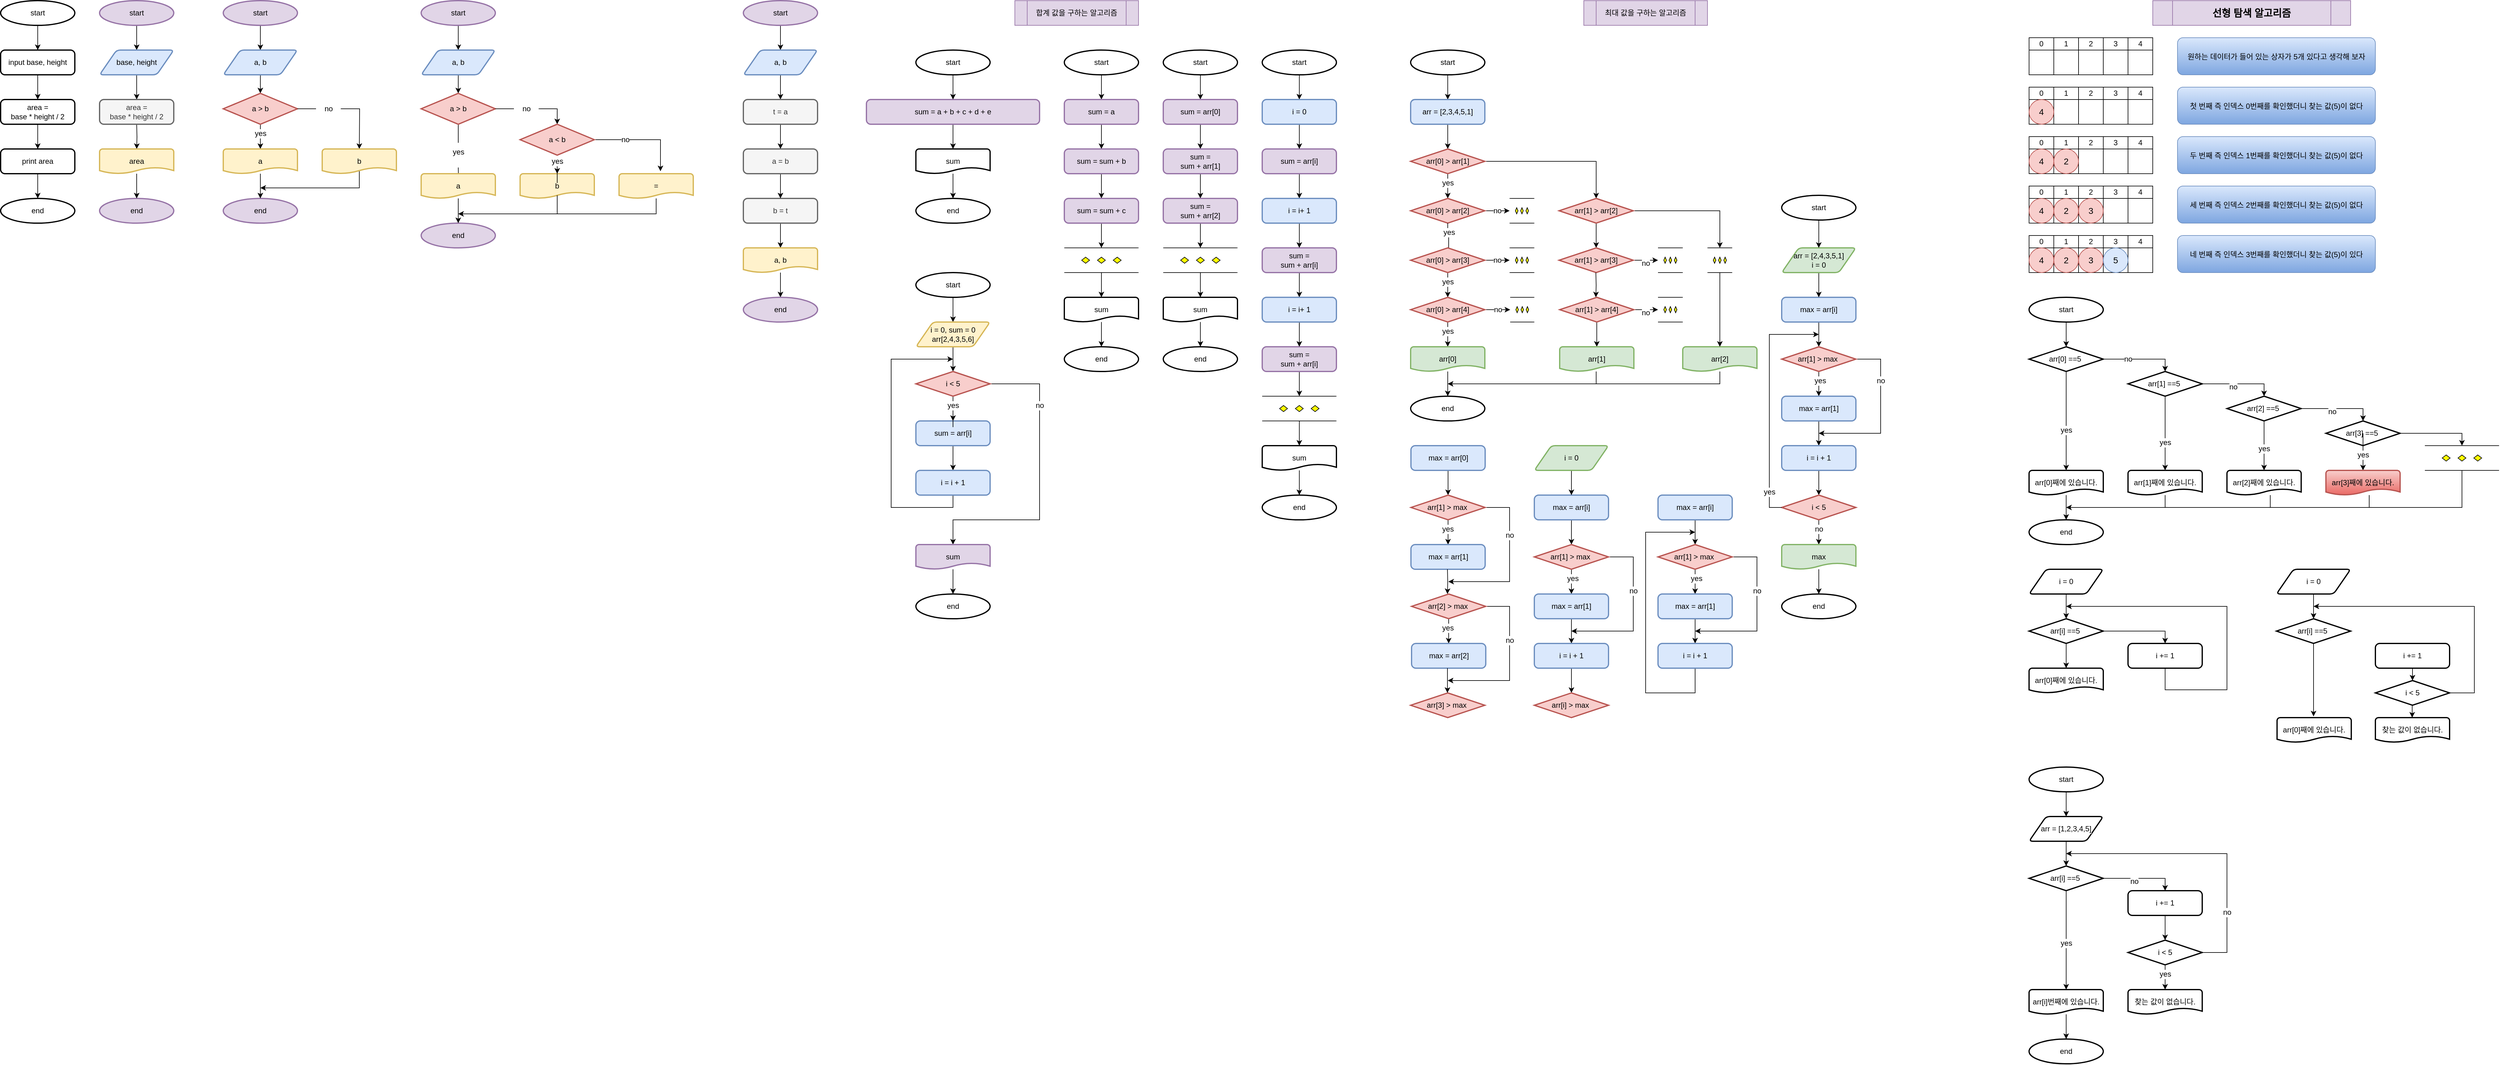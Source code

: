 <mxfile version="20.3.0" type="device"><diagram id="1vUvJuE9Nt2Rjr8O6XPE" name="페이지-1"><mxGraphModel dx="918" dy="637" grid="1" gridSize="10" guides="1" tooltips="1" connect="1" arrows="1" fold="1" page="1" pageScale="1" pageWidth="827" pageHeight="1169" background="none" math="0" shadow="0"><root><mxCell id="0"/><mxCell id="1" parent="0"/><mxCell id="gnsrqUf-9ell9vOTZ6rI-203" value="" style="edgeStyle=orthogonalEdgeStyle;rounded=0;orthogonalLoop=1;jettySize=auto;html=1;endArrow=none;" edge="1" parent="1" source="gnsrqUf-9ell9vOTZ6rI-192" target="gnsrqUf-9ell9vOTZ6rI-202"><mxGeometry relative="1" as="geometry"><mxPoint x="2380" y="560" as="sourcePoint"/><mxPoint x="2380" y="600" as="targetPoint"/></mxGeometry></mxCell><mxCell id="gnsrqUf-9ell9vOTZ6rI-206" value="" style="edgeStyle=orthogonalEdgeStyle;rounded=0;orthogonalLoop=1;jettySize=auto;html=1;endArrow=none;" edge="1" parent="1" source="gnsrqUf-9ell9vOTZ6rI-189" target="gnsrqUf-9ell9vOTZ6rI-205"><mxGeometry relative="1" as="geometry"><mxPoint x="2380" y="320" as="sourcePoint"/><mxPoint x="2380" y="360" as="targetPoint"/></mxGeometry></mxCell><mxCell id="gnsrqUf-9ell9vOTZ6rI-182" value="" style="edgeStyle=orthogonalEdgeStyle;rounded=0;orthogonalLoop=1;jettySize=auto;html=1;endArrow=none;" edge="1" parent="1" source="gnsrqUf-9ell9vOTZ6rI-173" target="gnsrqUf-9ell9vOTZ6rI-181"><mxGeometry relative="1" as="geometry"><mxPoint x="1580" y="680" as="sourcePoint"/><mxPoint x="1580" y="720" as="targetPoint"/></mxGeometry></mxCell><mxCell id="gnsrqUf-9ell9vOTZ6rI-62" value="" style="edgeStyle=orthogonalEdgeStyle;rounded=0;orthogonalLoop=1;jettySize=auto;html=1;endArrow=none;" edge="1" parent="1" source="gnsrqUf-9ell9vOTZ6rI-57" target="gnsrqUf-9ell9vOTZ6rI-63"><mxGeometry relative="1" as="geometry"><mxPoint x="780" y="240" as="sourcePoint"/><mxPoint x="780" y="280" as="targetPoint"/></mxGeometry></mxCell><mxCell id="gnsrqUf-9ell9vOTZ6rI-47" value="" style="edgeStyle=orthogonalEdgeStyle;rounded=0;orthogonalLoop=1;jettySize=auto;html=1;endArrow=none;" edge="1" parent="1" source="gnsrqUf-9ell9vOTZ6rI-28" target="gnsrqUf-9ell9vOTZ6rI-46"><mxGeometry relative="1" as="geometry"><mxPoint x="460" y="240" as="sourcePoint"/><mxPoint x="460" y="280" as="targetPoint"/></mxGeometry></mxCell><mxCell id="gnsrqUf-9ell9vOTZ6rI-6" value="" style="edgeStyle=orthogonalEdgeStyle;rounded=0;orthogonalLoop=1;jettySize=auto;html=1;" edge="1" parent="1" source="gnsrqUf-9ell9vOTZ6rI-1" target="gnsrqUf-9ell9vOTZ6rI-3"><mxGeometry relative="1" as="geometry"/></mxCell><mxCell id="gnsrqUf-9ell9vOTZ6rI-1" value="start" style="strokeWidth=2;html=1;shape=mxgraph.flowchart.start_1;whiteSpace=wrap;" vertex="1" parent="1"><mxGeometry x="40" y="40" width="120" height="40" as="geometry"/></mxCell><mxCell id="gnsrqUf-9ell9vOTZ6rI-2" value="end" style="strokeWidth=2;html=1;shape=mxgraph.flowchart.start_1;whiteSpace=wrap;" vertex="1" parent="1"><mxGeometry x="40" y="360" width="120" height="40" as="geometry"/></mxCell><mxCell id="gnsrqUf-9ell9vOTZ6rI-7" value="" style="edgeStyle=orthogonalEdgeStyle;rounded=0;orthogonalLoop=1;jettySize=auto;html=1;" edge="1" parent="1" source="gnsrqUf-9ell9vOTZ6rI-3" target="gnsrqUf-9ell9vOTZ6rI-4"><mxGeometry relative="1" as="geometry"/></mxCell><mxCell id="gnsrqUf-9ell9vOTZ6rI-3" value="input base, height" style="rounded=1;whiteSpace=wrap;html=1;absoluteArcSize=1;arcSize=14;strokeWidth=2;" vertex="1" parent="1"><mxGeometry x="40" y="120" width="120" height="40" as="geometry"/></mxCell><mxCell id="gnsrqUf-9ell9vOTZ6rI-8" value="" style="edgeStyle=orthogonalEdgeStyle;rounded=0;orthogonalLoop=1;jettySize=auto;html=1;" edge="1" parent="1" source="gnsrqUf-9ell9vOTZ6rI-4" target="gnsrqUf-9ell9vOTZ6rI-5"><mxGeometry relative="1" as="geometry"/></mxCell><mxCell id="gnsrqUf-9ell9vOTZ6rI-4" value="area = &lt;br&gt;base * height / 2" style="rounded=1;whiteSpace=wrap;html=1;absoluteArcSize=1;arcSize=14;strokeWidth=2;" vertex="1" parent="1"><mxGeometry x="40" y="200" width="120" height="40" as="geometry"/></mxCell><mxCell id="gnsrqUf-9ell9vOTZ6rI-9" value="" style="edgeStyle=orthogonalEdgeStyle;rounded=0;orthogonalLoop=1;jettySize=auto;html=1;" edge="1" parent="1" source="gnsrqUf-9ell9vOTZ6rI-5" target="gnsrqUf-9ell9vOTZ6rI-2"><mxGeometry relative="1" as="geometry"/></mxCell><mxCell id="gnsrqUf-9ell9vOTZ6rI-5" value="print area" style="rounded=1;whiteSpace=wrap;html=1;absoluteArcSize=1;arcSize=14;strokeWidth=2;" vertex="1" parent="1"><mxGeometry x="40" y="280" width="120" height="40" as="geometry"/></mxCell><mxCell id="gnsrqUf-9ell9vOTZ6rI-22" value="" style="edgeStyle=orthogonalEdgeStyle;rounded=0;orthogonalLoop=1;jettySize=auto;html=1;" edge="1" parent="1" source="gnsrqUf-9ell9vOTZ6rI-11" target="gnsrqUf-9ell9vOTZ6rI-19"><mxGeometry relative="1" as="geometry"/></mxCell><mxCell id="gnsrqUf-9ell9vOTZ6rI-11" value="start" style="strokeWidth=2;html=1;shape=mxgraph.flowchart.start_1;whiteSpace=wrap;fillColor=#e1d5e7;strokeColor=#9673a6;" vertex="1" parent="1"><mxGeometry x="200" y="40" width="120" height="40" as="geometry"/></mxCell><mxCell id="gnsrqUf-9ell9vOTZ6rI-12" value="end" style="strokeWidth=2;html=1;shape=mxgraph.flowchart.start_1;whiteSpace=wrap;fillColor=#e1d5e7;strokeColor=#9673a6;" vertex="1" parent="1"><mxGeometry x="200" y="360" width="120" height="40" as="geometry"/></mxCell><mxCell id="gnsrqUf-9ell9vOTZ6rI-13" value="" style="edgeStyle=orthogonalEdgeStyle;rounded=0;orthogonalLoop=1;jettySize=auto;html=1;" edge="1" parent="1"><mxGeometry relative="1" as="geometry"><mxPoint x="260" y="240" as="sourcePoint"/><mxPoint x="260" y="280" as="targetPoint"/></mxGeometry></mxCell><mxCell id="gnsrqUf-9ell9vOTZ6rI-23" value="" style="edgeStyle=orthogonalEdgeStyle;rounded=0;orthogonalLoop=1;jettySize=auto;html=1;" edge="1" parent="1" source="gnsrqUf-9ell9vOTZ6rI-19" target="gnsrqUf-9ell9vOTZ6rI-21"><mxGeometry relative="1" as="geometry"/></mxCell><mxCell id="gnsrqUf-9ell9vOTZ6rI-19" value="base, height" style="shape=parallelogram;html=1;strokeWidth=2;perimeter=parallelogramPerimeter;whiteSpace=wrap;rounded=1;arcSize=12;size=0.23;fillColor=#dae8fc;strokeColor=#6c8ebf;" vertex="1" parent="1"><mxGeometry x="200" y="120" width="120" height="40" as="geometry"/></mxCell><mxCell id="gnsrqUf-9ell9vOTZ6rI-24" value="" style="edgeStyle=orthogonalEdgeStyle;rounded=0;orthogonalLoop=1;jettySize=auto;html=1;" edge="1" parent="1" source="gnsrqUf-9ell9vOTZ6rI-20" target="gnsrqUf-9ell9vOTZ6rI-12"><mxGeometry relative="1" as="geometry"/></mxCell><mxCell id="gnsrqUf-9ell9vOTZ6rI-20" value="area" style="strokeWidth=2;html=1;shape=mxgraph.flowchart.document2;whiteSpace=wrap;size=0.25;fillColor=#fff2cc;strokeColor=#d6b656;" vertex="1" parent="1"><mxGeometry x="200" y="280" width="120" height="40" as="geometry"/></mxCell><mxCell id="gnsrqUf-9ell9vOTZ6rI-21" value="area = &lt;br&gt;base * height / 2" style="rounded=1;whiteSpace=wrap;html=1;absoluteArcSize=1;arcSize=14;strokeWidth=2;fillColor=#f5f5f5;fontColor=#333333;strokeColor=#666666;" vertex="1" parent="1"><mxGeometry x="200" y="200" width="120" height="40" as="geometry"/></mxCell><mxCell id="gnsrqUf-9ell9vOTZ6rI-32" value="" style="edgeStyle=orthogonalEdgeStyle;rounded=0;orthogonalLoop=1;jettySize=auto;html=1;entryX=0.5;entryY=0;entryDx=0;entryDy=0;" edge="1" parent="1" source="gnsrqUf-9ell9vOTZ6rI-25" target="gnsrqUf-9ell9vOTZ6rI-27"><mxGeometry relative="1" as="geometry"/></mxCell><mxCell id="gnsrqUf-9ell9vOTZ6rI-25" value="start" style="strokeWidth=2;html=1;shape=mxgraph.flowchart.start_1;whiteSpace=wrap;fillColor=#e1d5e7;strokeColor=#9673a6;" vertex="1" parent="1"><mxGeometry x="400" y="40" width="120" height="40" as="geometry"/></mxCell><mxCell id="gnsrqUf-9ell9vOTZ6rI-26" value="end" style="strokeWidth=2;html=1;shape=mxgraph.flowchart.start_1;whiteSpace=wrap;fillColor=#e1d5e7;strokeColor=#9673a6;" vertex="1" parent="1"><mxGeometry x="400" y="360" width="120" height="40" as="geometry"/></mxCell><mxCell id="gnsrqUf-9ell9vOTZ6rI-33" value="" style="edgeStyle=orthogonalEdgeStyle;rounded=0;orthogonalLoop=1;jettySize=auto;html=1;" edge="1" parent="1" source="gnsrqUf-9ell9vOTZ6rI-27" target="gnsrqUf-9ell9vOTZ6rI-28"><mxGeometry relative="1" as="geometry"/></mxCell><mxCell id="gnsrqUf-9ell9vOTZ6rI-27" value="a, b" style="shape=parallelogram;html=1;strokeWidth=2;perimeter=parallelogramPerimeter;whiteSpace=wrap;rounded=1;arcSize=12;size=0.23;fillColor=#dae8fc;strokeColor=#6c8ebf;" vertex="1" parent="1"><mxGeometry x="400" y="120" width="120" height="40" as="geometry"/></mxCell><mxCell id="gnsrqUf-9ell9vOTZ6rI-34" value="" style="edgeStyle=orthogonalEdgeStyle;rounded=0;orthogonalLoop=1;jettySize=auto;html=1;startArrow=none;" edge="1" parent="1" source="gnsrqUf-9ell9vOTZ6rI-46" target="gnsrqUf-9ell9vOTZ6rI-29"><mxGeometry relative="1" as="geometry"/></mxCell><mxCell id="gnsrqUf-9ell9vOTZ6rI-37" value="" style="edgeStyle=orthogonalEdgeStyle;rounded=0;orthogonalLoop=1;jettySize=auto;html=1;startArrow=none;" edge="1" parent="1" source="gnsrqUf-9ell9vOTZ6rI-48"><mxGeometry relative="1" as="geometry"><mxPoint x="620" y="280" as="targetPoint"/></mxGeometry></mxCell><mxCell id="gnsrqUf-9ell9vOTZ6rI-28" value="a &amp;gt; b" style="strokeWidth=2;html=1;shape=mxgraph.flowchart.decision;whiteSpace=wrap;fillColor=#f8cecc;strokeColor=#b85450;" vertex="1" parent="1"><mxGeometry x="400" y="190" width="120" height="50" as="geometry"/></mxCell><mxCell id="gnsrqUf-9ell9vOTZ6rI-35" value="" style="edgeStyle=orthogonalEdgeStyle;rounded=0;orthogonalLoop=1;jettySize=auto;html=1;" edge="1" parent="1" source="gnsrqUf-9ell9vOTZ6rI-29" target="gnsrqUf-9ell9vOTZ6rI-26"><mxGeometry relative="1" as="geometry"/></mxCell><mxCell id="gnsrqUf-9ell9vOTZ6rI-29" value="a" style="strokeWidth=2;html=1;shape=mxgraph.flowchart.document2;whiteSpace=wrap;size=0.25;fillColor=#fff2cc;strokeColor=#d6b656;" vertex="1" parent="1"><mxGeometry x="400" y="280" width="120" height="40" as="geometry"/></mxCell><mxCell id="gnsrqUf-9ell9vOTZ6rI-45" value="" style="edgeStyle=orthogonalEdgeStyle;rounded=0;orthogonalLoop=1;jettySize=auto;html=1;" edge="1" parent="1"><mxGeometry relative="1" as="geometry"><mxPoint x="620" y="313" as="sourcePoint"/><mxPoint x="460" y="343" as="targetPoint"/><Array as="points"><mxPoint x="620" y="343"/><mxPoint x="560" y="343"/></Array></mxGeometry></mxCell><mxCell id="gnsrqUf-9ell9vOTZ6rI-30" value="b" style="strokeWidth=2;html=1;shape=mxgraph.flowchart.document2;whiteSpace=wrap;size=0.25;fillColor=#fff2cc;strokeColor=#d6b656;" vertex="1" parent="1"><mxGeometry x="560" y="280" width="120" height="40" as="geometry"/></mxCell><mxCell id="gnsrqUf-9ell9vOTZ6rI-46" value="yes" style="text;html=1;align=center;verticalAlign=middle;resizable=0;points=[];autosize=1;strokeColor=none;fillColor=none;labelBackgroundColor=default;" vertex="1" parent="1"><mxGeometry x="440" y="240" width="40" height="30" as="geometry"/></mxCell><mxCell id="gnsrqUf-9ell9vOTZ6rI-48" value="no" style="text;html=1;align=center;verticalAlign=middle;resizable=0;points=[];autosize=1;strokeColor=none;fillColor=none;labelBackgroundColor=default;" vertex="1" parent="1"><mxGeometry x="550" y="200" width="40" height="30" as="geometry"/></mxCell><mxCell id="gnsrqUf-9ell9vOTZ6rI-49" value="" style="edgeStyle=orthogonalEdgeStyle;rounded=0;orthogonalLoop=1;jettySize=auto;html=1;endArrow=none;" edge="1" parent="1" source="gnsrqUf-9ell9vOTZ6rI-28" target="gnsrqUf-9ell9vOTZ6rI-48"><mxGeometry relative="1" as="geometry"><mxPoint x="520" y="215" as="sourcePoint"/><mxPoint x="620" y="280" as="targetPoint"/></mxGeometry></mxCell><mxCell id="gnsrqUf-9ell9vOTZ6rI-50" value="" style="edgeStyle=orthogonalEdgeStyle;rounded=0;orthogonalLoop=1;jettySize=auto;html=1;entryX=0.5;entryY=0;entryDx=0;entryDy=0;" edge="1" parent="1" source="gnsrqUf-9ell9vOTZ6rI-51" target="gnsrqUf-9ell9vOTZ6rI-54"><mxGeometry relative="1" as="geometry"/></mxCell><mxCell id="gnsrqUf-9ell9vOTZ6rI-51" value="start" style="strokeWidth=2;html=1;shape=mxgraph.flowchart.start_1;whiteSpace=wrap;fillColor=#e1d5e7;strokeColor=#9673a6;" vertex="1" parent="1"><mxGeometry x="720" y="40" width="120" height="40" as="geometry"/></mxCell><mxCell id="gnsrqUf-9ell9vOTZ6rI-52" value="end" style="strokeWidth=2;html=1;shape=mxgraph.flowchart.start_1;whiteSpace=wrap;fillColor=#e1d5e7;strokeColor=#9673a6;" vertex="1" parent="1"><mxGeometry x="720" y="400" width="120" height="40" as="geometry"/></mxCell><mxCell id="gnsrqUf-9ell9vOTZ6rI-53" value="" style="edgeStyle=orthogonalEdgeStyle;rounded=0;orthogonalLoop=1;jettySize=auto;html=1;" edge="1" parent="1" source="gnsrqUf-9ell9vOTZ6rI-54" target="gnsrqUf-9ell9vOTZ6rI-57"><mxGeometry relative="1" as="geometry"/></mxCell><mxCell id="gnsrqUf-9ell9vOTZ6rI-54" value="a, b" style="shape=parallelogram;html=1;strokeWidth=2;perimeter=parallelogramPerimeter;whiteSpace=wrap;rounded=1;arcSize=12;size=0.23;fillColor=#dae8fc;strokeColor=#6c8ebf;" vertex="1" parent="1"><mxGeometry x="720" y="120" width="120" height="40" as="geometry"/></mxCell><mxCell id="gnsrqUf-9ell9vOTZ6rI-55" value="" style="edgeStyle=orthogonalEdgeStyle;rounded=0;orthogonalLoop=1;jettySize=auto;html=1;startArrow=none;" edge="1" parent="1" target="gnsrqUf-9ell9vOTZ6rI-59"><mxGeometry relative="1" as="geometry"><mxPoint x="780" y="310" as="sourcePoint"/></mxGeometry></mxCell><mxCell id="gnsrqUf-9ell9vOTZ6rI-72" value="" style="edgeStyle=orthogonalEdgeStyle;rounded=0;orthogonalLoop=1;jettySize=auto;html=1;startArrow=none;" edge="1" parent="1" source="gnsrqUf-9ell9vOTZ6rI-76" target="gnsrqUf-9ell9vOTZ6rI-71"><mxGeometry relative="1" as="geometry"><Array as="points"><mxPoint x="940" y="215"/></Array></mxGeometry></mxCell><mxCell id="gnsrqUf-9ell9vOTZ6rI-57" value="a &amp;gt; b" style="strokeWidth=2;html=1;shape=mxgraph.flowchart.decision;whiteSpace=wrap;fillColor=#f8cecc;strokeColor=#b85450;" vertex="1" parent="1"><mxGeometry x="720" y="190" width="120" height="50" as="geometry"/></mxCell><mxCell id="gnsrqUf-9ell9vOTZ6rI-58" value="" style="edgeStyle=orthogonalEdgeStyle;rounded=0;orthogonalLoop=1;jettySize=auto;html=1;" edge="1" parent="1" source="gnsrqUf-9ell9vOTZ6rI-59" target="gnsrqUf-9ell9vOTZ6rI-52"><mxGeometry relative="1" as="geometry"/></mxCell><mxCell id="gnsrqUf-9ell9vOTZ6rI-59" value="a" style="strokeWidth=2;html=1;shape=mxgraph.flowchart.document2;whiteSpace=wrap;size=0.25;fillColor=#fff2cc;strokeColor=#d6b656;" vertex="1" parent="1"><mxGeometry x="720" y="320" width="120" height="40" as="geometry"/></mxCell><mxCell id="gnsrqUf-9ell9vOTZ6rI-61" value="b" style="strokeWidth=2;html=1;shape=mxgraph.flowchart.document2;whiteSpace=wrap;size=0.25;fillColor=#fff2cc;strokeColor=#d6b656;" vertex="1" parent="1"><mxGeometry x="880" y="320" width="120" height="40" as="geometry"/></mxCell><mxCell id="gnsrqUf-9ell9vOTZ6rI-63" value="yes" style="text;html=1;align=center;verticalAlign=middle;resizable=0;points=[];autosize=1;strokeColor=none;fillColor=none;labelBackgroundColor=default;" vertex="1" parent="1"><mxGeometry x="760" y="270" width="40" height="30" as="geometry"/></mxCell><mxCell id="gnsrqUf-9ell9vOTZ6rI-69" value="" style="edgeStyle=orthogonalEdgeStyle;rounded=0;orthogonalLoop=1;jettySize=auto;html=1;" edge="1" parent="1" source="gnsrqUf-9ell9vOTZ6rI-66"><mxGeometry relative="1" as="geometry"><mxPoint x="780" y="385" as="targetPoint"/><Array as="points"><mxPoint x="1100" y="385"/></Array></mxGeometry></mxCell><mxCell id="gnsrqUf-9ell9vOTZ6rI-66" value="=" style="strokeWidth=2;html=1;shape=mxgraph.flowchart.document2;whiteSpace=wrap;size=0.25;fillColor=#fff2cc;strokeColor=#d6b656;" vertex="1" parent="1"><mxGeometry x="1040" y="320" width="120" height="40" as="geometry"/></mxCell><mxCell id="gnsrqUf-9ell9vOTZ6rI-70" value="" style="endArrow=none;html=1;rounded=0;exitX=0.5;exitY=1;exitDx=0;exitDy=0;exitPerimeter=0;" edge="1" parent="1"><mxGeometry width="50" height="50" relative="1" as="geometry"><mxPoint x="940" y="355" as="sourcePoint"/><mxPoint x="940" y="385" as="targetPoint"/></mxGeometry></mxCell><mxCell id="gnsrqUf-9ell9vOTZ6rI-73" value="" style="edgeStyle=orthogonalEdgeStyle;rounded=0;orthogonalLoop=1;jettySize=auto;html=1;startArrow=none;" edge="1" parent="1" source="gnsrqUf-9ell9vOTZ6rI-74" target="gnsrqUf-9ell9vOTZ6rI-61"><mxGeometry relative="1" as="geometry"/></mxCell><mxCell id="gnsrqUf-9ell9vOTZ6rI-79" value="" style="edgeStyle=orthogonalEdgeStyle;rounded=0;orthogonalLoop=1;jettySize=auto;html=1;entryX=0.558;entryY=-0.1;entryDx=0;entryDy=0;entryPerimeter=0;" edge="1" parent="1" source="gnsrqUf-9ell9vOTZ6rI-71" target="gnsrqUf-9ell9vOTZ6rI-66"><mxGeometry relative="1" as="geometry"><mxPoint x="1100" y="265" as="targetPoint"/></mxGeometry></mxCell><mxCell id="gnsrqUf-9ell9vOTZ6rI-71" value="a &amp;lt; b" style="strokeWidth=2;html=1;shape=mxgraph.flowchart.decision;whiteSpace=wrap;fillColor=#f8cecc;strokeColor=#b85450;" vertex="1" parent="1"><mxGeometry x="880" y="240" width="120" height="50" as="geometry"/></mxCell><mxCell id="gnsrqUf-9ell9vOTZ6rI-74" value="yes" style="text;html=1;align=center;verticalAlign=middle;resizable=0;points=[];autosize=1;strokeColor=none;fillColor=none;labelBackgroundColor=default;" vertex="1" parent="1"><mxGeometry x="920" y="285" width="40" height="30" as="geometry"/></mxCell><mxCell id="gnsrqUf-9ell9vOTZ6rI-76" value="no" style="text;html=1;align=center;verticalAlign=middle;resizable=0;points=[];autosize=1;strokeColor=none;fillColor=none;labelBackgroundColor=default;" vertex="1" parent="1"><mxGeometry x="870" y="200" width="40" height="30" as="geometry"/></mxCell><mxCell id="gnsrqUf-9ell9vOTZ6rI-77" value="" style="edgeStyle=orthogonalEdgeStyle;rounded=0;orthogonalLoop=1;jettySize=auto;html=1;endArrow=none;" edge="1" parent="1" source="gnsrqUf-9ell9vOTZ6rI-57" target="gnsrqUf-9ell9vOTZ6rI-76"><mxGeometry relative="1" as="geometry"><mxPoint x="840" y="215" as="sourcePoint"/><mxPoint x="940" y="240" as="targetPoint"/><Array as="points"/></mxGeometry></mxCell><mxCell id="gnsrqUf-9ell9vOTZ6rI-81" value="no" style="text;html=1;align=center;verticalAlign=middle;resizable=0;points=[];autosize=1;strokeColor=none;fillColor=none;labelBackgroundColor=default;" vertex="1" parent="1"><mxGeometry x="1030" y="250" width="40" height="30" as="geometry"/></mxCell><mxCell id="gnsrqUf-9ell9vOTZ6rI-87" value="" style="edgeStyle=orthogonalEdgeStyle;rounded=0;orthogonalLoop=1;jettySize=auto;html=1;" edge="1" parent="1" source="gnsrqUf-9ell9vOTZ6rI-82" target="gnsrqUf-9ell9vOTZ6rI-83"><mxGeometry relative="1" as="geometry"/></mxCell><mxCell id="gnsrqUf-9ell9vOTZ6rI-82" value="start" style="strokeWidth=2;html=1;shape=mxgraph.flowchart.start_1;whiteSpace=wrap;fillColor=#e1d5e7;strokeColor=#9673a6;" vertex="1" parent="1"><mxGeometry x="1241" y="40" width="120" height="40" as="geometry"/></mxCell><mxCell id="gnsrqUf-9ell9vOTZ6rI-94" value="" style="edgeStyle=orthogonalEdgeStyle;rounded=0;orthogonalLoop=1;jettySize=auto;html=1;" edge="1" parent="1" source="gnsrqUf-9ell9vOTZ6rI-83" target="gnsrqUf-9ell9vOTZ6rI-91"><mxGeometry relative="1" as="geometry"/></mxCell><mxCell id="gnsrqUf-9ell9vOTZ6rI-83" value="a, b" style="shape=parallelogram;html=1;strokeWidth=2;perimeter=parallelogramPerimeter;whiteSpace=wrap;rounded=1;arcSize=12;size=0.23;fillColor=#dae8fc;strokeColor=#6c8ebf;" vertex="1" parent="1"><mxGeometry x="1241" y="120" width="120" height="40" as="geometry"/></mxCell><mxCell id="gnsrqUf-9ell9vOTZ6rI-89" value="" style="edgeStyle=orthogonalEdgeStyle;rounded=0;orthogonalLoop=1;jettySize=auto;html=1;" edge="1" parent="1" source="gnsrqUf-9ell9vOTZ6rI-84" target="gnsrqUf-9ell9vOTZ6rI-85"><mxGeometry relative="1" as="geometry"/></mxCell><mxCell id="gnsrqUf-9ell9vOTZ6rI-84" value="b = t" style="rounded=1;whiteSpace=wrap;html=1;absoluteArcSize=1;arcSize=14;strokeWidth=2;fillColor=#f5f5f5;fontColor=#333333;strokeColor=#666666;" vertex="1" parent="1"><mxGeometry x="1241" y="360" width="120" height="40" as="geometry"/></mxCell><mxCell id="gnsrqUf-9ell9vOTZ6rI-90" value="" style="edgeStyle=orthogonalEdgeStyle;rounded=0;orthogonalLoop=1;jettySize=auto;html=1;" edge="1" parent="1" source="gnsrqUf-9ell9vOTZ6rI-85" target="gnsrqUf-9ell9vOTZ6rI-86"><mxGeometry relative="1" as="geometry"/></mxCell><mxCell id="gnsrqUf-9ell9vOTZ6rI-85" value="a, b" style="strokeWidth=2;html=1;shape=mxgraph.flowchart.document2;whiteSpace=wrap;size=0.25;fillColor=#fff2cc;strokeColor=#d6b656;" vertex="1" parent="1"><mxGeometry x="1241" y="440" width="120" height="40" as="geometry"/></mxCell><mxCell id="gnsrqUf-9ell9vOTZ6rI-86" value="end" style="strokeWidth=2;html=1;shape=mxgraph.flowchart.start_1;whiteSpace=wrap;fillColor=#e1d5e7;strokeColor=#9673a6;" vertex="1" parent="1"><mxGeometry x="1241" y="520" width="120" height="40" as="geometry"/></mxCell><mxCell id="gnsrqUf-9ell9vOTZ6rI-95" value="" style="edgeStyle=orthogonalEdgeStyle;rounded=0;orthogonalLoop=1;jettySize=auto;html=1;" edge="1" parent="1" source="gnsrqUf-9ell9vOTZ6rI-91" target="gnsrqUf-9ell9vOTZ6rI-92"><mxGeometry relative="1" as="geometry"/></mxCell><mxCell id="gnsrqUf-9ell9vOTZ6rI-91" value="t = a" style="rounded=1;whiteSpace=wrap;html=1;absoluteArcSize=1;arcSize=14;strokeWidth=2;fillColor=#f5f5f5;fontColor=#333333;strokeColor=#666666;" vertex="1" parent="1"><mxGeometry x="1241" y="200" width="120" height="40" as="geometry"/></mxCell><mxCell id="gnsrqUf-9ell9vOTZ6rI-93" value="" style="edgeStyle=orthogonalEdgeStyle;rounded=0;orthogonalLoop=1;jettySize=auto;html=1;" edge="1" parent="1" source="gnsrqUf-9ell9vOTZ6rI-92" target="gnsrqUf-9ell9vOTZ6rI-84"><mxGeometry relative="1" as="geometry"/></mxCell><mxCell id="gnsrqUf-9ell9vOTZ6rI-92" value="a = b" style="rounded=1;whiteSpace=wrap;html=1;absoluteArcSize=1;arcSize=14;strokeWidth=2;fillColor=#f5f5f5;fontColor=#333333;strokeColor=#666666;" vertex="1" parent="1"><mxGeometry x="1241" y="280" width="120" height="40" as="geometry"/></mxCell><mxCell id="gnsrqUf-9ell9vOTZ6rI-97" value="합계 값을 구하는 알고리즘" style="shape=process;whiteSpace=wrap;html=1;backgroundOutline=1;labelBackgroundColor=none;fillColor=#e1d5e7;strokeColor=#9673a6;" vertex="1" parent="1"><mxGeometry x="1680" y="40" width="200" height="40" as="geometry"/></mxCell><mxCell id="gnsrqUf-9ell9vOTZ6rI-105" value="" style="edgeStyle=orthogonalEdgeStyle;rounded=0;orthogonalLoop=1;jettySize=auto;html=1;" edge="1" parent="1" source="gnsrqUf-9ell9vOTZ6rI-100" target="gnsrqUf-9ell9vOTZ6rI-101"><mxGeometry relative="1" as="geometry"/></mxCell><mxCell id="gnsrqUf-9ell9vOTZ6rI-100" value="sum = a + b + c + d + e" style="rounded=1;whiteSpace=wrap;html=1;absoluteArcSize=1;arcSize=14;strokeWidth=2;labelBackgroundColor=none;fillColor=#e1d5e7;strokeColor=#9673a6;" vertex="1" parent="1"><mxGeometry x="1440" y="200" width="280" height="40" as="geometry"/></mxCell><mxCell id="gnsrqUf-9ell9vOTZ6rI-106" value="" style="edgeStyle=orthogonalEdgeStyle;rounded=0;orthogonalLoop=1;jettySize=auto;html=1;" edge="1" parent="1" source="gnsrqUf-9ell9vOTZ6rI-101" target="gnsrqUf-9ell9vOTZ6rI-102"><mxGeometry relative="1" as="geometry"/></mxCell><mxCell id="gnsrqUf-9ell9vOTZ6rI-101" value="sum" style="strokeWidth=2;html=1;shape=mxgraph.flowchart.document2;whiteSpace=wrap;size=0.25;labelBackgroundColor=none;" vertex="1" parent="1"><mxGeometry x="1520" y="280" width="120" height="40" as="geometry"/></mxCell><mxCell id="gnsrqUf-9ell9vOTZ6rI-102" value="end" style="strokeWidth=2;html=1;shape=mxgraph.flowchart.start_2;whiteSpace=wrap;labelBackgroundColor=none;" vertex="1" parent="1"><mxGeometry x="1520" y="360" width="120" height="40" as="geometry"/></mxCell><mxCell id="gnsrqUf-9ell9vOTZ6rI-104" value="" style="edgeStyle=orthogonalEdgeStyle;rounded=0;orthogonalLoop=1;jettySize=auto;html=1;" edge="1" parent="1" source="gnsrqUf-9ell9vOTZ6rI-103" target="gnsrqUf-9ell9vOTZ6rI-100"><mxGeometry relative="1" as="geometry"/></mxCell><mxCell id="gnsrqUf-9ell9vOTZ6rI-103" value="start" style="strokeWidth=2;html=1;shape=mxgraph.flowchart.start_2;whiteSpace=wrap;labelBackgroundColor=none;" vertex="1" parent="1"><mxGeometry x="1520" y="120" width="120" height="40" as="geometry"/></mxCell><mxCell id="gnsrqUf-9ell9vOTZ6rI-109" value="" style="edgeStyle=orthogonalEdgeStyle;rounded=0;orthogonalLoop=1;jettySize=auto;html=1;" edge="1" parent="1" source="gnsrqUf-9ell9vOTZ6rI-110" target="gnsrqUf-9ell9vOTZ6rI-111"><mxGeometry relative="1" as="geometry"/></mxCell><mxCell id="gnsrqUf-9ell9vOTZ6rI-110" value="sum" style="strokeWidth=2;html=1;shape=mxgraph.flowchart.document2;whiteSpace=wrap;size=0.25;labelBackgroundColor=none;" vertex="1" parent="1"><mxGeometry x="1760" y="520" width="120" height="40" as="geometry"/></mxCell><mxCell id="gnsrqUf-9ell9vOTZ6rI-111" value="end" style="strokeWidth=2;html=1;shape=mxgraph.flowchart.start_2;whiteSpace=wrap;labelBackgroundColor=none;" vertex="1" parent="1"><mxGeometry x="1760" y="600" width="120" height="40" as="geometry"/></mxCell><mxCell id="gnsrqUf-9ell9vOTZ6rI-112" value="" style="edgeStyle=orthogonalEdgeStyle;rounded=0;orthogonalLoop=1;jettySize=auto;html=1;" edge="1" parent="1" source="gnsrqUf-9ell9vOTZ6rI-113"><mxGeometry relative="1" as="geometry"><mxPoint x="1820" y="200" as="targetPoint"/></mxGeometry></mxCell><mxCell id="gnsrqUf-9ell9vOTZ6rI-113" value="start" style="strokeWidth=2;html=1;shape=mxgraph.flowchart.start_2;whiteSpace=wrap;labelBackgroundColor=none;" vertex="1" parent="1"><mxGeometry x="1760" y="120" width="120" height="40" as="geometry"/></mxCell><mxCell id="gnsrqUf-9ell9vOTZ6rI-118" value="" style="edgeStyle=orthogonalEdgeStyle;rounded=0;orthogonalLoop=1;jettySize=auto;html=1;" edge="1" parent="1" source="gnsrqUf-9ell9vOTZ6rI-114" target="gnsrqUf-9ell9vOTZ6rI-115"><mxGeometry relative="1" as="geometry"/></mxCell><mxCell id="gnsrqUf-9ell9vOTZ6rI-114" value="sum = a" style="rounded=1;whiteSpace=wrap;html=1;absoluteArcSize=1;arcSize=14;strokeWidth=2;labelBackgroundColor=none;fillColor=#e1d5e7;strokeColor=#9673a6;" vertex="1" parent="1"><mxGeometry x="1760" y="200" width="120" height="40" as="geometry"/></mxCell><mxCell id="gnsrqUf-9ell9vOTZ6rI-119" value="" style="edgeStyle=orthogonalEdgeStyle;rounded=0;orthogonalLoop=1;jettySize=auto;html=1;" edge="1" parent="1" source="gnsrqUf-9ell9vOTZ6rI-115" target="gnsrqUf-9ell9vOTZ6rI-116"><mxGeometry relative="1" as="geometry"/></mxCell><mxCell id="gnsrqUf-9ell9vOTZ6rI-115" value="sum = sum + b" style="rounded=1;whiteSpace=wrap;html=1;absoluteArcSize=1;arcSize=14;strokeWidth=2;labelBackgroundColor=none;fillColor=#e1d5e7;strokeColor=#9673a6;" vertex="1" parent="1"><mxGeometry x="1760" y="280" width="120" height="40" as="geometry"/></mxCell><mxCell id="gnsrqUf-9ell9vOTZ6rI-120" value="" style="edgeStyle=orthogonalEdgeStyle;rounded=0;orthogonalLoop=1;jettySize=auto;html=1;" edge="1" parent="1" source="gnsrqUf-9ell9vOTZ6rI-116" target="gnsrqUf-9ell9vOTZ6rI-117"><mxGeometry relative="1" as="geometry"/></mxCell><mxCell id="gnsrqUf-9ell9vOTZ6rI-116" value="sum = sum + c" style="rounded=1;whiteSpace=wrap;html=1;absoluteArcSize=1;arcSize=14;strokeWidth=2;labelBackgroundColor=none;fillColor=#e1d5e7;strokeColor=#9673a6;" vertex="1" parent="1"><mxGeometry x="1760" y="360" width="120" height="40" as="geometry"/></mxCell><mxCell id="gnsrqUf-9ell9vOTZ6rI-121" value="" style="edgeStyle=orthogonalEdgeStyle;rounded=0;orthogonalLoop=1;jettySize=auto;html=1;" edge="1" parent="1" source="gnsrqUf-9ell9vOTZ6rI-117" target="gnsrqUf-9ell9vOTZ6rI-110"><mxGeometry relative="1" as="geometry"/></mxCell><mxCell id="gnsrqUf-9ell9vOTZ6rI-117" value="" style="verticalLabelPosition=bottom;verticalAlign=top;html=1;shape=mxgraph.flowchart.parallel_mode;pointerEvents=1;labelBackgroundColor=none;" vertex="1" parent="1"><mxGeometry x="1760" y="440" width="120" height="40" as="geometry"/></mxCell><mxCell id="gnsrqUf-9ell9vOTZ6rI-122" value="" style="edgeStyle=orthogonalEdgeStyle;rounded=0;orthogonalLoop=1;jettySize=auto;html=1;" edge="1" parent="1" source="gnsrqUf-9ell9vOTZ6rI-123" target="gnsrqUf-9ell9vOTZ6rI-124"><mxGeometry relative="1" as="geometry"/></mxCell><mxCell id="gnsrqUf-9ell9vOTZ6rI-123" value="sum" style="strokeWidth=2;html=1;shape=mxgraph.flowchart.document2;whiteSpace=wrap;size=0.25;labelBackgroundColor=none;" vertex="1" parent="1"><mxGeometry x="1920" y="520" width="120" height="40" as="geometry"/></mxCell><mxCell id="gnsrqUf-9ell9vOTZ6rI-124" value="end" style="strokeWidth=2;html=1;shape=mxgraph.flowchart.start_2;whiteSpace=wrap;labelBackgroundColor=none;" vertex="1" parent="1"><mxGeometry x="1920" y="600" width="120" height="40" as="geometry"/></mxCell><mxCell id="gnsrqUf-9ell9vOTZ6rI-125" value="" style="edgeStyle=orthogonalEdgeStyle;rounded=0;orthogonalLoop=1;jettySize=auto;html=1;" edge="1" parent="1" source="gnsrqUf-9ell9vOTZ6rI-126"><mxGeometry relative="1" as="geometry"><mxPoint x="1980" y="200" as="targetPoint"/></mxGeometry></mxCell><mxCell id="gnsrqUf-9ell9vOTZ6rI-126" value="start" style="strokeWidth=2;html=1;shape=mxgraph.flowchart.start_2;whiteSpace=wrap;labelBackgroundColor=none;" vertex="1" parent="1"><mxGeometry x="1920" y="120" width="120" height="40" as="geometry"/></mxCell><mxCell id="gnsrqUf-9ell9vOTZ6rI-127" value="" style="edgeStyle=orthogonalEdgeStyle;rounded=0;orthogonalLoop=1;jettySize=auto;html=1;" edge="1" parent="1" source="gnsrqUf-9ell9vOTZ6rI-128" target="gnsrqUf-9ell9vOTZ6rI-130"><mxGeometry relative="1" as="geometry"/></mxCell><mxCell id="gnsrqUf-9ell9vOTZ6rI-128" value="sum = arr[0]" style="rounded=1;whiteSpace=wrap;html=1;absoluteArcSize=1;arcSize=14;strokeWidth=2;labelBackgroundColor=none;fillColor=#e1d5e7;strokeColor=#9673a6;" vertex="1" parent="1"><mxGeometry x="1920" y="200" width="120" height="40" as="geometry"/></mxCell><mxCell id="gnsrqUf-9ell9vOTZ6rI-129" value="" style="edgeStyle=orthogonalEdgeStyle;rounded=0;orthogonalLoop=1;jettySize=auto;html=1;" edge="1" parent="1" source="gnsrqUf-9ell9vOTZ6rI-130" target="gnsrqUf-9ell9vOTZ6rI-132"><mxGeometry relative="1" as="geometry"/></mxCell><mxCell id="gnsrqUf-9ell9vOTZ6rI-130" value="sum = &lt;br&gt;sum + arr[1]" style="rounded=1;whiteSpace=wrap;html=1;absoluteArcSize=1;arcSize=14;strokeWidth=2;labelBackgroundColor=none;fillColor=#e1d5e7;strokeColor=#9673a6;" vertex="1" parent="1"><mxGeometry x="1920" y="280" width="120" height="40" as="geometry"/></mxCell><mxCell id="gnsrqUf-9ell9vOTZ6rI-131" value="" style="edgeStyle=orthogonalEdgeStyle;rounded=0;orthogonalLoop=1;jettySize=auto;html=1;" edge="1" parent="1" source="gnsrqUf-9ell9vOTZ6rI-132" target="gnsrqUf-9ell9vOTZ6rI-134"><mxGeometry relative="1" as="geometry"/></mxCell><mxCell id="gnsrqUf-9ell9vOTZ6rI-132" value="sum = &lt;br&gt;sum + arr[2]" style="rounded=1;whiteSpace=wrap;html=1;absoluteArcSize=1;arcSize=14;strokeWidth=2;labelBackgroundColor=none;fillColor=#e1d5e7;strokeColor=#9673a6;" vertex="1" parent="1"><mxGeometry x="1920" y="360" width="120" height="40" as="geometry"/></mxCell><mxCell id="gnsrqUf-9ell9vOTZ6rI-133" value="" style="edgeStyle=orthogonalEdgeStyle;rounded=0;orthogonalLoop=1;jettySize=auto;html=1;" edge="1" parent="1" source="gnsrqUf-9ell9vOTZ6rI-134" target="gnsrqUf-9ell9vOTZ6rI-123"><mxGeometry relative="1" as="geometry"/></mxCell><mxCell id="gnsrqUf-9ell9vOTZ6rI-134" value="" style="verticalLabelPosition=bottom;verticalAlign=top;html=1;shape=mxgraph.flowchart.parallel_mode;pointerEvents=1;labelBackgroundColor=none;" vertex="1" parent="1"><mxGeometry x="1920" y="440" width="120" height="40" as="geometry"/></mxCell><mxCell id="gnsrqUf-9ell9vOTZ6rI-135" value="" style="edgeStyle=orthogonalEdgeStyle;rounded=0;orthogonalLoop=1;jettySize=auto;html=1;" edge="1" parent="1" source="gnsrqUf-9ell9vOTZ6rI-136" target="gnsrqUf-9ell9vOTZ6rI-137"><mxGeometry relative="1" as="geometry"/></mxCell><mxCell id="gnsrqUf-9ell9vOTZ6rI-136" value="sum" style="strokeWidth=2;html=1;shape=mxgraph.flowchart.document2;whiteSpace=wrap;size=0.25;labelBackgroundColor=none;" vertex="1" parent="1"><mxGeometry x="2080" y="760" width="120" height="40" as="geometry"/></mxCell><mxCell id="gnsrqUf-9ell9vOTZ6rI-137" value="end" style="strokeWidth=2;html=1;shape=mxgraph.flowchart.start_2;whiteSpace=wrap;labelBackgroundColor=none;" vertex="1" parent="1"><mxGeometry x="2080" y="840" width="120" height="40" as="geometry"/></mxCell><mxCell id="gnsrqUf-9ell9vOTZ6rI-138" value="" style="edgeStyle=orthogonalEdgeStyle;rounded=0;orthogonalLoop=1;jettySize=auto;html=1;" edge="1" parent="1" source="gnsrqUf-9ell9vOTZ6rI-139"><mxGeometry relative="1" as="geometry"><mxPoint x="2140" y="200" as="targetPoint"/></mxGeometry></mxCell><mxCell id="gnsrqUf-9ell9vOTZ6rI-139" value="start" style="strokeWidth=2;html=1;shape=mxgraph.flowchart.start_2;whiteSpace=wrap;labelBackgroundColor=none;" vertex="1" parent="1"><mxGeometry x="2080" y="120" width="120" height="40" as="geometry"/></mxCell><mxCell id="gnsrqUf-9ell9vOTZ6rI-152" value="" style="edgeStyle=orthogonalEdgeStyle;rounded=0;orthogonalLoop=1;jettySize=auto;html=1;" edge="1" parent="1" source="gnsrqUf-9ell9vOTZ6rI-141" target="gnsrqUf-9ell9vOTZ6rI-148"><mxGeometry relative="1" as="geometry"/></mxCell><mxCell id="gnsrqUf-9ell9vOTZ6rI-141" value="sum = arr[i]" style="rounded=1;whiteSpace=wrap;html=1;absoluteArcSize=1;arcSize=14;strokeWidth=2;labelBackgroundColor=none;fillColor=#e1d5e7;strokeColor=#9673a6;" vertex="1" parent="1"><mxGeometry x="2080" y="280" width="120" height="40" as="geometry"/></mxCell><mxCell id="gnsrqUf-9ell9vOTZ6rI-154" value="" style="edgeStyle=orthogonalEdgeStyle;rounded=0;orthogonalLoop=1;jettySize=auto;html=1;" edge="1" parent="1" source="gnsrqUf-9ell9vOTZ6rI-143" target="gnsrqUf-9ell9vOTZ6rI-150"><mxGeometry relative="1" as="geometry"/></mxCell><mxCell id="gnsrqUf-9ell9vOTZ6rI-143" value="sum = &lt;br&gt;sum + arr[i]" style="rounded=1;whiteSpace=wrap;html=1;absoluteArcSize=1;arcSize=14;strokeWidth=2;labelBackgroundColor=none;fillColor=#e1d5e7;strokeColor=#9673a6;" vertex="1" parent="1"><mxGeometry x="2080" y="440" width="120" height="40" as="geometry"/></mxCell><mxCell id="gnsrqUf-9ell9vOTZ6rI-156" value="" style="edgeStyle=orthogonalEdgeStyle;rounded=0;orthogonalLoop=1;jettySize=auto;html=1;" edge="1" parent="1" source="gnsrqUf-9ell9vOTZ6rI-145" target="gnsrqUf-9ell9vOTZ6rI-147"><mxGeometry relative="1" as="geometry"/></mxCell><mxCell id="gnsrqUf-9ell9vOTZ6rI-145" value="sum = &lt;br&gt;sum + arr[i]" style="rounded=1;whiteSpace=wrap;html=1;absoluteArcSize=1;arcSize=14;strokeWidth=2;labelBackgroundColor=none;fillColor=#e1d5e7;strokeColor=#9673a6;" vertex="1" parent="1"><mxGeometry x="2080" y="600" width="120" height="40" as="geometry"/></mxCell><mxCell id="gnsrqUf-9ell9vOTZ6rI-146" value="" style="edgeStyle=orthogonalEdgeStyle;rounded=0;orthogonalLoop=1;jettySize=auto;html=1;" edge="1" parent="1" source="gnsrqUf-9ell9vOTZ6rI-147" target="gnsrqUf-9ell9vOTZ6rI-136"><mxGeometry relative="1" as="geometry"/></mxCell><mxCell id="gnsrqUf-9ell9vOTZ6rI-147" value="" style="verticalLabelPosition=bottom;verticalAlign=top;html=1;shape=mxgraph.flowchart.parallel_mode;pointerEvents=1;labelBackgroundColor=none;" vertex="1" parent="1"><mxGeometry x="2080" y="680" width="120" height="40" as="geometry"/></mxCell><mxCell id="gnsrqUf-9ell9vOTZ6rI-153" value="" style="edgeStyle=orthogonalEdgeStyle;rounded=0;orthogonalLoop=1;jettySize=auto;html=1;" edge="1" parent="1" source="gnsrqUf-9ell9vOTZ6rI-148" target="gnsrqUf-9ell9vOTZ6rI-143"><mxGeometry relative="1" as="geometry"/></mxCell><mxCell id="gnsrqUf-9ell9vOTZ6rI-148" value="i = i+ 1" style="rounded=1;whiteSpace=wrap;html=1;absoluteArcSize=1;arcSize=14;strokeWidth=2;labelBackgroundColor=none;fillColor=#dae8fc;strokeColor=#6c8ebf;" vertex="1" parent="1"><mxGeometry x="2080" y="360" width="120" height="40" as="geometry"/></mxCell><mxCell id="gnsrqUf-9ell9vOTZ6rI-151" value="" style="edgeStyle=orthogonalEdgeStyle;rounded=0;orthogonalLoop=1;jettySize=auto;html=1;" edge="1" parent="1" source="gnsrqUf-9ell9vOTZ6rI-149" target="gnsrqUf-9ell9vOTZ6rI-141"><mxGeometry relative="1" as="geometry"/></mxCell><mxCell id="gnsrqUf-9ell9vOTZ6rI-149" value="i = 0" style="rounded=1;whiteSpace=wrap;html=1;absoluteArcSize=1;arcSize=14;strokeWidth=2;labelBackgroundColor=none;fillColor=#dae8fc;strokeColor=#6c8ebf;" vertex="1" parent="1"><mxGeometry x="2080" y="200" width="120" height="40" as="geometry"/></mxCell><mxCell id="gnsrqUf-9ell9vOTZ6rI-155" value="" style="edgeStyle=orthogonalEdgeStyle;rounded=0;orthogonalLoop=1;jettySize=auto;html=1;" edge="1" parent="1" source="gnsrqUf-9ell9vOTZ6rI-150" target="gnsrqUf-9ell9vOTZ6rI-145"><mxGeometry relative="1" as="geometry"/></mxCell><mxCell id="gnsrqUf-9ell9vOTZ6rI-150" value="i = i+ 1" style="rounded=1;whiteSpace=wrap;html=1;absoluteArcSize=1;arcSize=14;strokeWidth=2;labelBackgroundColor=none;fillColor=#dae8fc;strokeColor=#6c8ebf;" vertex="1" parent="1"><mxGeometry x="2080" y="520" width="120" height="40" as="geometry"/></mxCell><mxCell id="gnsrqUf-9ell9vOTZ6rI-157" value="" style="edgeStyle=orthogonalEdgeStyle;rounded=0;orthogonalLoop=1;jettySize=auto;html=1;" edge="1" parent="1" source="gnsrqUf-9ell9vOTZ6rI-158"><mxGeometry relative="1" as="geometry"><mxPoint x="1580" y="560" as="targetPoint"/></mxGeometry></mxCell><mxCell id="gnsrqUf-9ell9vOTZ6rI-158" value="start" style="strokeWidth=2;html=1;shape=mxgraph.flowchart.start_2;whiteSpace=wrap;labelBackgroundColor=none;" vertex="1" parent="1"><mxGeometry x="1520" y="480" width="120" height="40" as="geometry"/></mxCell><mxCell id="gnsrqUf-9ell9vOTZ6rI-177" value="" style="edgeStyle=orthogonalEdgeStyle;rounded=0;orthogonalLoop=1;jettySize=auto;html=1;" edge="1" parent="1" source="gnsrqUf-9ell9vOTZ6rI-160" target="gnsrqUf-9ell9vOTZ6rI-172"><mxGeometry relative="1" as="geometry"/></mxCell><mxCell id="gnsrqUf-9ell9vOTZ6rI-160" value="sum = arr[i]" style="rounded=1;whiteSpace=wrap;html=1;absoluteArcSize=1;arcSize=14;strokeWidth=2;labelBackgroundColor=none;fillColor=#dae8fc;strokeColor=#6c8ebf;" vertex="1" parent="1"><mxGeometry x="1520" y="720" width="120" height="40" as="geometry"/></mxCell><mxCell id="gnsrqUf-9ell9vOTZ6rI-171" value="" style="edgeStyle=orthogonalEdgeStyle;rounded=0;orthogonalLoop=1;jettySize=auto;html=1;" edge="1" parent="1"><mxGeometry relative="1" as="geometry"><mxPoint x="1580" y="810" as="sourcePoint"/><mxPoint x="1580" y="620" as="targetPoint"/><Array as="points"><mxPoint x="1580" y="860"/><mxPoint x="1480" y="860"/><mxPoint x="1480" y="620"/></Array></mxGeometry></mxCell><mxCell id="gnsrqUf-9ell9vOTZ6rI-178" value="" style="edgeStyle=orthogonalEdgeStyle;rounded=0;orthogonalLoop=1;jettySize=auto;html=1;" edge="1" parent="1" source="gnsrqUf-9ell9vOTZ6rI-166" target="gnsrqUf-9ell9vOTZ6rI-173"><mxGeometry relative="1" as="geometry"/></mxCell><mxCell id="gnsrqUf-9ell9vOTZ6rI-166" value="i = 0, sum = 0&lt;br&gt;arr[2,4,3,5,6]" style="shape=parallelogram;html=1;strokeWidth=2;perimeter=parallelogramPerimeter;whiteSpace=wrap;rounded=1;arcSize=12;size=0.23;labelBackgroundColor=none;fillColor=#fff2cc;strokeColor=#d6b656;" vertex="1" parent="1"><mxGeometry x="1520" y="560" width="120" height="40" as="geometry"/></mxCell><mxCell id="gnsrqUf-9ell9vOTZ6rI-172" value="i = i + 1" style="rounded=1;whiteSpace=wrap;html=1;absoluteArcSize=1;arcSize=14;strokeWidth=2;labelBackgroundColor=none;fillColor=#dae8fc;strokeColor=#6c8ebf;" vertex="1" parent="1"><mxGeometry x="1520" y="800" width="120" height="40" as="geometry"/></mxCell><mxCell id="gnsrqUf-9ell9vOTZ6rI-179" value="" style="edgeStyle=orthogonalEdgeStyle;rounded=0;orthogonalLoop=1;jettySize=auto;html=1;startArrow=none;" edge="1" parent="1" source="gnsrqUf-9ell9vOTZ6rI-181" target="gnsrqUf-9ell9vOTZ6rI-160"><mxGeometry relative="1" as="geometry"/></mxCell><mxCell id="gnsrqUf-9ell9vOTZ6rI-180" style="edgeStyle=orthogonalEdgeStyle;rounded=0;orthogonalLoop=1;jettySize=auto;html=1;exitX=1;exitY=0.5;exitDx=0;exitDy=0;exitPerimeter=0;entryX=0.5;entryY=0;entryDx=0;entryDy=0;entryPerimeter=0;" edge="1" parent="1" source="gnsrqUf-9ell9vOTZ6rI-173" target="gnsrqUf-9ell9vOTZ6rI-175"><mxGeometry relative="1" as="geometry"><mxPoint x="1580" y="880" as="targetPoint"/><Array as="points"><mxPoint x="1720" y="660"/><mxPoint x="1720" y="880"/><mxPoint x="1580" y="880"/></Array></mxGeometry></mxCell><mxCell id="gnsrqUf-9ell9vOTZ6rI-173" value="i &amp;lt; 5" style="strokeWidth=2;html=1;shape=mxgraph.flowchart.decision;whiteSpace=wrap;labelBackgroundColor=none;fillColor=#f8cecc;strokeColor=#b85450;" vertex="1" parent="1"><mxGeometry x="1520" y="640" width="120" height="40" as="geometry"/></mxCell><mxCell id="gnsrqUf-9ell9vOTZ6rI-174" value="" style="edgeStyle=orthogonalEdgeStyle;rounded=0;orthogonalLoop=1;jettySize=auto;html=1;" edge="1" parent="1" source="gnsrqUf-9ell9vOTZ6rI-175" target="gnsrqUf-9ell9vOTZ6rI-176"><mxGeometry relative="1" as="geometry"/></mxCell><mxCell id="gnsrqUf-9ell9vOTZ6rI-175" value="sum" style="strokeWidth=2;html=1;shape=mxgraph.flowchart.document2;whiteSpace=wrap;size=0.25;labelBackgroundColor=none;fillColor=#e1d5e7;strokeColor=#9673a6;" vertex="1" parent="1"><mxGeometry x="1520" y="920" width="120" height="40" as="geometry"/></mxCell><mxCell id="gnsrqUf-9ell9vOTZ6rI-176" value="end" style="strokeWidth=2;html=1;shape=mxgraph.flowchart.start_2;whiteSpace=wrap;labelBackgroundColor=none;" vertex="1" parent="1"><mxGeometry x="1520" y="1000" width="120" height="40" as="geometry"/></mxCell><mxCell id="gnsrqUf-9ell9vOTZ6rI-181" value="yes" style="text;html=1;align=center;verticalAlign=middle;resizable=0;points=[];autosize=1;strokeColor=none;fillColor=none;labelBackgroundColor=default;" vertex="1" parent="1"><mxGeometry x="1560" y="680" width="40" height="30" as="geometry"/></mxCell><mxCell id="gnsrqUf-9ell9vOTZ6rI-183" value="no" style="text;html=1;align=center;verticalAlign=middle;resizable=0;points=[];autosize=1;strokeColor=none;fillColor=none;labelBackgroundColor=default;" vertex="1" parent="1"><mxGeometry x="1700" y="680" width="40" height="30" as="geometry"/></mxCell><mxCell id="gnsrqUf-9ell9vOTZ6rI-185" value="최대 값을 구하는 알고리즘" style="shape=process;whiteSpace=wrap;html=1;backgroundOutline=1;labelBackgroundColor=none;fillColor=#e1d5e7;strokeColor=#9673a6;" vertex="1" parent="1"><mxGeometry x="2600" y="40" width="200" height="40" as="geometry"/></mxCell><mxCell id="gnsrqUf-9ell9vOTZ6rI-196" value="" style="edgeStyle=orthogonalEdgeStyle;rounded=0;orthogonalLoop=1;jettySize=auto;html=1;" edge="1" parent="1" source="gnsrqUf-9ell9vOTZ6rI-186" target="gnsrqUf-9ell9vOTZ6rI-188"><mxGeometry relative="1" as="geometry"/></mxCell><mxCell id="gnsrqUf-9ell9vOTZ6rI-186" value="start" style="strokeWidth=2;html=1;shape=mxgraph.flowchart.start_2;whiteSpace=wrap;labelBackgroundColor=none;" vertex="1" parent="1"><mxGeometry x="2320" y="120" width="120" height="40" as="geometry"/></mxCell><mxCell id="gnsrqUf-9ell9vOTZ6rI-197" value="" style="edgeStyle=orthogonalEdgeStyle;rounded=0;orthogonalLoop=1;jettySize=auto;html=1;" edge="1" parent="1" source="gnsrqUf-9ell9vOTZ6rI-188" target="gnsrqUf-9ell9vOTZ6rI-189"><mxGeometry relative="1" as="geometry"/></mxCell><mxCell id="gnsrqUf-9ell9vOTZ6rI-188" value="arr = [2,3,4,5,1]" style="rounded=1;whiteSpace=wrap;html=1;absoluteArcSize=1;arcSize=14;strokeWidth=2;labelBackgroundColor=none;fillColor=#dae8fc;strokeColor=#6c8ebf;" vertex="1" parent="1"><mxGeometry x="2320" y="200" width="120" height="40" as="geometry"/></mxCell><mxCell id="gnsrqUf-9ell9vOTZ6rI-198" value="" style="edgeStyle=orthogonalEdgeStyle;rounded=0;orthogonalLoop=1;jettySize=auto;html=1;startArrow=none;" edge="1" parent="1" source="gnsrqUf-9ell9vOTZ6rI-205" target="gnsrqUf-9ell9vOTZ6rI-190"><mxGeometry relative="1" as="geometry"/></mxCell><mxCell id="gnsrqUf-9ell9vOTZ6rI-207" value="" style="edgeStyle=orthogonalEdgeStyle;rounded=0;orthogonalLoop=1;jettySize=auto;html=1;" edge="1" parent="1" source="gnsrqUf-9ell9vOTZ6rI-189" target="gnsrqUf-9ell9vOTZ6rI-204"><mxGeometry relative="1" as="geometry"><Array as="points"><mxPoint x="2620" y="300"/></Array></mxGeometry></mxCell><mxCell id="gnsrqUf-9ell9vOTZ6rI-189" value="arr[0] &amp;gt; arr[1]" style="strokeWidth=2;html=1;shape=mxgraph.flowchart.decision;whiteSpace=wrap;labelBackgroundColor=none;fillColor=#f8cecc;strokeColor=#b85450;" vertex="1" parent="1"><mxGeometry x="2320" y="280" width="120" height="40" as="geometry"/></mxCell><mxCell id="gnsrqUf-9ell9vOTZ6rI-199" value="" style="edgeStyle=orthogonalEdgeStyle;rounded=0;orthogonalLoop=1;jettySize=auto;html=1;startArrow=none;" edge="1" parent="1" source="gnsrqUf-9ell9vOTZ6rI-298" target="gnsrqUf-9ell9vOTZ6rI-191"><mxGeometry relative="1" as="geometry"/></mxCell><mxCell id="gnsrqUf-9ell9vOTZ6rI-219" value="" style="edgeStyle=orthogonalEdgeStyle;rounded=0;orthogonalLoop=1;jettySize=auto;html=1;" edge="1" parent="1" source="gnsrqUf-9ell9vOTZ6rI-190" target="gnsrqUf-9ell9vOTZ6rI-216"><mxGeometry relative="1" as="geometry"/></mxCell><mxCell id="gnsrqUf-9ell9vOTZ6rI-190" value="arr[0] &amp;gt; arr[2]" style="strokeWidth=2;html=1;shape=mxgraph.flowchart.decision;whiteSpace=wrap;labelBackgroundColor=none;fillColor=#f8cecc;strokeColor=#b85450;" vertex="1" parent="1"><mxGeometry x="2320" y="360" width="120" height="40" as="geometry"/></mxCell><mxCell id="gnsrqUf-9ell9vOTZ6rI-200" value="" style="edgeStyle=orthogonalEdgeStyle;rounded=0;orthogonalLoop=1;jettySize=auto;html=1;" edge="1" parent="1" source="gnsrqUf-9ell9vOTZ6rI-191" target="gnsrqUf-9ell9vOTZ6rI-192"><mxGeometry relative="1" as="geometry"/></mxCell><mxCell id="gnsrqUf-9ell9vOTZ6rI-231" value="" style="edgeStyle=orthogonalEdgeStyle;rounded=0;orthogonalLoop=1;jettySize=auto;html=1;" edge="1" parent="1" source="gnsrqUf-9ell9vOTZ6rI-191" target="gnsrqUf-9ell9vOTZ6rI-217"><mxGeometry relative="1" as="geometry"/></mxCell><mxCell id="gnsrqUf-9ell9vOTZ6rI-191" value="arr[0] &amp;gt; arr[3]" style="strokeWidth=2;html=1;shape=mxgraph.flowchart.decision;whiteSpace=wrap;labelBackgroundColor=none;fillColor=#f8cecc;strokeColor=#b85450;" vertex="1" parent="1"><mxGeometry x="2320" y="440" width="120" height="40" as="geometry"/></mxCell><mxCell id="gnsrqUf-9ell9vOTZ6rI-201" value="" style="edgeStyle=orthogonalEdgeStyle;rounded=0;orthogonalLoop=1;jettySize=auto;html=1;startArrow=none;" edge="1" parent="1" source="gnsrqUf-9ell9vOTZ6rI-202" target="gnsrqUf-9ell9vOTZ6rI-194"><mxGeometry relative="1" as="geometry"/></mxCell><mxCell id="gnsrqUf-9ell9vOTZ6rI-232" value="" style="edgeStyle=orthogonalEdgeStyle;rounded=0;orthogonalLoop=1;jettySize=auto;html=1;" edge="1" parent="1" source="gnsrqUf-9ell9vOTZ6rI-192" target="gnsrqUf-9ell9vOTZ6rI-218"><mxGeometry relative="1" as="geometry"/></mxCell><mxCell id="gnsrqUf-9ell9vOTZ6rI-192" value="arr[0] &amp;gt; arr[4]" style="strokeWidth=2;html=1;shape=mxgraph.flowchart.decision;whiteSpace=wrap;labelBackgroundColor=none;fillColor=#f8cecc;strokeColor=#b85450;" vertex="1" parent="1"><mxGeometry x="2320" y="520" width="120" height="40" as="geometry"/></mxCell><mxCell id="gnsrqUf-9ell9vOTZ6rI-193" value="" style="edgeStyle=orthogonalEdgeStyle;rounded=0;orthogonalLoop=1;jettySize=auto;html=1;" edge="1" parent="1" source="gnsrqUf-9ell9vOTZ6rI-194" target="gnsrqUf-9ell9vOTZ6rI-195"><mxGeometry relative="1" as="geometry"/></mxCell><mxCell id="gnsrqUf-9ell9vOTZ6rI-194" value="arr[0]" style="strokeWidth=2;html=1;shape=mxgraph.flowchart.document2;whiteSpace=wrap;size=0.25;labelBackgroundColor=none;fillColor=#d5e8d4;strokeColor=#82b366;" vertex="1" parent="1"><mxGeometry x="2320" y="600" width="120" height="40" as="geometry"/></mxCell><mxCell id="gnsrqUf-9ell9vOTZ6rI-195" value="end" style="strokeWidth=2;html=1;shape=mxgraph.flowchart.start_2;whiteSpace=wrap;labelBackgroundColor=none;" vertex="1" parent="1"><mxGeometry x="2320" y="680" width="120" height="40" as="geometry"/></mxCell><mxCell id="gnsrqUf-9ell9vOTZ6rI-202" value="yes" style="text;html=1;align=center;verticalAlign=middle;resizable=0;points=[];autosize=1;strokeColor=none;fillColor=none;labelBackgroundColor=default;" vertex="1" parent="1"><mxGeometry x="2360" y="560" width="40" height="30" as="geometry"/></mxCell><mxCell id="gnsrqUf-9ell9vOTZ6rI-240" value="" style="edgeStyle=orthogonalEdgeStyle;rounded=0;orthogonalLoop=1;jettySize=auto;html=1;" edge="1" parent="1" source="gnsrqUf-9ell9vOTZ6rI-204" target="gnsrqUf-9ell9vOTZ6rI-208"><mxGeometry relative="1" as="geometry"/></mxCell><mxCell id="gnsrqUf-9ell9vOTZ6rI-254" value="" style="edgeStyle=orthogonalEdgeStyle;rounded=0;orthogonalLoop=1;jettySize=auto;html=1;entryX=0.5;entryY=0;entryDx=0;entryDy=0;entryPerimeter=0;" edge="1" parent="1" source="gnsrqUf-9ell9vOTZ6rI-204" target="gnsrqUf-9ell9vOTZ6rI-245"><mxGeometry relative="1" as="geometry"><mxPoint x="2780" y="380" as="targetPoint"/></mxGeometry></mxCell><mxCell id="gnsrqUf-9ell9vOTZ6rI-204" value="arr[1] &amp;gt; arr[2]" style="strokeWidth=2;html=1;shape=mxgraph.flowchart.decision;whiteSpace=wrap;labelBackgroundColor=none;fillColor=#f8cecc;strokeColor=#b85450;" vertex="1" parent="1"><mxGeometry x="2560" y="360" width="120" height="40" as="geometry"/></mxCell><mxCell id="gnsrqUf-9ell9vOTZ6rI-205" value="yes" style="text;html=1;align=center;verticalAlign=middle;resizable=0;points=[];autosize=1;strokeColor=none;fillColor=none;labelBackgroundColor=default;" vertex="1" parent="1"><mxGeometry x="2360" y="320" width="40" height="30" as="geometry"/></mxCell><mxCell id="gnsrqUf-9ell9vOTZ6rI-248" value="" style="edgeStyle=orthogonalEdgeStyle;rounded=0;orthogonalLoop=1;jettySize=auto;html=1;" edge="1" parent="1" source="gnsrqUf-9ell9vOTZ6rI-208" target="gnsrqUf-9ell9vOTZ6rI-214"><mxGeometry relative="1" as="geometry"/></mxCell><mxCell id="gnsrqUf-9ell9vOTZ6rI-208" value="arr[1] &amp;gt; arr[3]" style="strokeWidth=2;html=1;shape=mxgraph.flowchart.decision;whiteSpace=wrap;labelBackgroundColor=none;fillColor=#f8cecc;strokeColor=#b85450;" vertex="1" parent="1"><mxGeometry x="2560" y="440" width="120" height="40" as="geometry"/></mxCell><mxCell id="gnsrqUf-9ell9vOTZ6rI-243" value="" style="edgeStyle=orthogonalEdgeStyle;rounded=0;orthogonalLoop=1;jettySize=auto;html=1;" edge="1" parent="1" source="gnsrqUf-9ell9vOTZ6rI-209" target="gnsrqUf-9ell9vOTZ6rI-211"><mxGeometry relative="1" as="geometry"/></mxCell><mxCell id="gnsrqUf-9ell9vOTZ6rI-247" value="" style="edgeStyle=orthogonalEdgeStyle;rounded=0;orthogonalLoop=1;jettySize=auto;html=1;" edge="1" parent="1" source="gnsrqUf-9ell9vOTZ6rI-209" target="gnsrqUf-9ell9vOTZ6rI-246"><mxGeometry relative="1" as="geometry"/></mxCell><mxCell id="gnsrqUf-9ell9vOTZ6rI-209" value="arr[1] &amp;gt; arr[4]" style="strokeWidth=2;html=1;shape=mxgraph.flowchart.decision;whiteSpace=wrap;labelBackgroundColor=none;fillColor=#f8cecc;strokeColor=#b85450;" vertex="1" parent="1"><mxGeometry x="2561" y="520" width="120" height="40" as="geometry"/></mxCell><mxCell id="gnsrqUf-9ell9vOTZ6rI-213" value="" style="edgeStyle=orthogonalEdgeStyle;rounded=0;orthogonalLoop=1;jettySize=auto;html=1;" edge="1" parent="1" source="gnsrqUf-9ell9vOTZ6rI-211"><mxGeometry relative="1" as="geometry"><mxPoint x="2380" y="660" as="targetPoint"/><Array as="points"><mxPoint x="2620" y="660"/></Array></mxGeometry></mxCell><mxCell id="gnsrqUf-9ell9vOTZ6rI-211" value="arr[1]" style="strokeWidth=2;html=1;shape=mxgraph.flowchart.document2;whiteSpace=wrap;size=0.25;labelBackgroundColor=none;fillColor=#d5e8d4;strokeColor=#82b366;" vertex="1" parent="1"><mxGeometry x="2561" y="600" width="120" height="40" as="geometry"/></mxCell><mxCell id="gnsrqUf-9ell9vOTZ6rI-214" value="" style="verticalLabelPosition=bottom;verticalAlign=top;html=1;shape=mxgraph.flowchart.parallel_mode;pointerEvents=1;labelBackgroundColor=none;" vertex="1" parent="1"><mxGeometry x="2720" y="440" width="40" height="40" as="geometry"/></mxCell><mxCell id="gnsrqUf-9ell9vOTZ6rI-215" value="arr[2]" style="strokeWidth=2;html=1;shape=mxgraph.flowchart.document2;whiteSpace=wrap;size=0.25;labelBackgroundColor=none;fillColor=#d5e8d4;strokeColor=#82b366;" vertex="1" parent="1"><mxGeometry x="2760" y="600" width="120" height="40" as="geometry"/></mxCell><mxCell id="gnsrqUf-9ell9vOTZ6rI-216" value="" style="verticalLabelPosition=bottom;verticalAlign=top;html=1;shape=mxgraph.flowchart.parallel_mode;pointerEvents=1;labelBackgroundColor=none;" vertex="1" parent="1"><mxGeometry x="2480" y="360" width="40" height="40" as="geometry"/></mxCell><mxCell id="gnsrqUf-9ell9vOTZ6rI-217" value="" style="verticalLabelPosition=bottom;verticalAlign=top;html=1;shape=mxgraph.flowchart.parallel_mode;pointerEvents=1;labelBackgroundColor=none;" vertex="1" parent="1"><mxGeometry x="2480" y="440" width="40" height="40" as="geometry"/></mxCell><mxCell id="gnsrqUf-9ell9vOTZ6rI-218" value="" style="verticalLabelPosition=bottom;verticalAlign=top;html=1;shape=mxgraph.flowchart.parallel_mode;pointerEvents=1;labelBackgroundColor=none;" vertex="1" parent="1"><mxGeometry x="2481" y="520" width="39" height="40" as="geometry"/></mxCell><mxCell id="gnsrqUf-9ell9vOTZ6rI-220" value="no" style="text;html=1;align=center;verticalAlign=middle;resizable=0;points=[];autosize=1;strokeColor=none;fillColor=none;labelBackgroundColor=default;" vertex="1" parent="1"><mxGeometry x="2440" y="365" width="40" height="30" as="geometry"/></mxCell><mxCell id="gnsrqUf-9ell9vOTZ6rI-233" value="no" style="text;html=1;align=center;verticalAlign=middle;resizable=0;points=[];autosize=1;strokeColor=none;fillColor=none;labelBackgroundColor=default;" vertex="1" parent="1"><mxGeometry x="2440" y="445" width="40" height="30" as="geometry"/></mxCell><mxCell id="gnsrqUf-9ell9vOTZ6rI-235" value="no" style="text;html=1;align=center;verticalAlign=middle;resizable=0;points=[];autosize=1;strokeColor=none;fillColor=none;labelBackgroundColor=default;" vertex="1" parent="1"><mxGeometry x="2441" y="525" width="40" height="30" as="geometry"/></mxCell><mxCell id="gnsrqUf-9ell9vOTZ6rI-244" value="" style="endArrow=none;html=1;rounded=0;entryX=0.5;entryY=1;entryDx=0;entryDy=0;entryPerimeter=0;" edge="1" parent="1" target="gnsrqUf-9ell9vOTZ6rI-215"><mxGeometry width="50" height="50" relative="1" as="geometry"><mxPoint x="2620" y="660" as="sourcePoint"/><mxPoint x="2290" y="450" as="targetPoint"/><Array as="points"><mxPoint x="2820" y="660"/></Array></mxGeometry></mxCell><mxCell id="gnsrqUf-9ell9vOTZ6rI-256" value="" style="edgeStyle=orthogonalEdgeStyle;rounded=0;orthogonalLoop=1;jettySize=auto;html=1;entryX=0.5;entryY=0;entryDx=0;entryDy=0;entryPerimeter=0;" edge="1" parent="1" source="gnsrqUf-9ell9vOTZ6rI-245" target="gnsrqUf-9ell9vOTZ6rI-215"><mxGeometry relative="1" as="geometry"><mxPoint x="2820" y="550" as="targetPoint"/></mxGeometry></mxCell><mxCell id="gnsrqUf-9ell9vOTZ6rI-245" value="" style="verticalLabelPosition=bottom;verticalAlign=top;html=1;shape=mxgraph.flowchart.parallel_mode;pointerEvents=1;labelBackgroundColor=none;" vertex="1" parent="1"><mxGeometry x="2800" y="440" width="40" height="40" as="geometry"/></mxCell><mxCell id="gnsrqUf-9ell9vOTZ6rI-246" value="" style="verticalLabelPosition=bottom;verticalAlign=top;html=1;shape=mxgraph.flowchart.parallel_mode;pointerEvents=1;labelBackgroundColor=none;" vertex="1" parent="1"><mxGeometry x="2720" y="520" width="40" height="40" as="geometry"/></mxCell><mxCell id="gnsrqUf-9ell9vOTZ6rI-249" value="no" style="text;html=1;align=center;verticalAlign=middle;resizable=0;points=[];autosize=1;strokeColor=none;fillColor=none;labelBackgroundColor=default;" vertex="1" parent="1"><mxGeometry x="2680" y="450" width="40" height="30" as="geometry"/></mxCell><mxCell id="gnsrqUf-9ell9vOTZ6rI-252" value="no" style="text;html=1;align=center;verticalAlign=middle;resizable=0;points=[];autosize=1;strokeColor=none;fillColor=none;labelBackgroundColor=default;" vertex="1" parent="1"><mxGeometry x="2680" y="530" width="40" height="30" as="geometry"/></mxCell><mxCell id="gnsrqUf-9ell9vOTZ6rI-266" value="" style="edgeStyle=orthogonalEdgeStyle;rounded=0;orthogonalLoop=1;jettySize=auto;html=1;" edge="1" parent="1" source="gnsrqUf-9ell9vOTZ6rI-260" target="gnsrqUf-9ell9vOTZ6rI-261"><mxGeometry relative="1" as="geometry"/></mxCell><mxCell id="gnsrqUf-9ell9vOTZ6rI-260" value="max = arr[0]" style="rounded=1;whiteSpace=wrap;html=1;absoluteArcSize=1;arcSize=14;strokeWidth=2;labelBackgroundColor=none;fillColor=#dae8fc;strokeColor=#6c8ebf;" vertex="1" parent="1"><mxGeometry x="2320.5" y="760" width="120" height="40" as="geometry"/></mxCell><mxCell id="gnsrqUf-9ell9vOTZ6rI-267" value="" style="edgeStyle=orthogonalEdgeStyle;rounded=0;orthogonalLoop=1;jettySize=auto;html=1;" edge="1" parent="1" source="gnsrqUf-9ell9vOTZ6rI-261" target="gnsrqUf-9ell9vOTZ6rI-262"><mxGeometry relative="1" as="geometry"/></mxCell><mxCell id="gnsrqUf-9ell9vOTZ6rI-294" style="edgeStyle=orthogonalEdgeStyle;rounded=0;orthogonalLoop=1;jettySize=auto;html=1;" edge="1" parent="1" source="gnsrqUf-9ell9vOTZ6rI-261"><mxGeometry relative="1" as="geometry"><mxPoint x="2381" y="980" as="targetPoint"/><Array as="points"><mxPoint x="2480" y="860"/><mxPoint x="2480" y="980"/></Array></mxGeometry></mxCell><mxCell id="gnsrqUf-9ell9vOTZ6rI-261" value="arr[1] &amp;gt; max&amp;nbsp;" style="strokeWidth=2;html=1;shape=mxgraph.flowchart.decision;whiteSpace=wrap;labelBackgroundColor=none;fillColor=#f8cecc;strokeColor=#b85450;" vertex="1" parent="1"><mxGeometry x="2320.5" y="840" width="120" height="40" as="geometry"/></mxCell><mxCell id="gnsrqUf-9ell9vOTZ6rI-262" value="max = arr[1]" style="rounded=1;whiteSpace=wrap;html=1;absoluteArcSize=1;arcSize=14;strokeWidth=2;labelBackgroundColor=none;fillColor=#dae8fc;strokeColor=#6c8ebf;" vertex="1" parent="1"><mxGeometry x="2320.5" y="920" width="120" height="40" as="geometry"/></mxCell><mxCell id="gnsrqUf-9ell9vOTZ6rI-269" value="" style="edgeStyle=orthogonalEdgeStyle;rounded=0;orthogonalLoop=1;jettySize=auto;html=1;" edge="1" parent="1" source="gnsrqUf-9ell9vOTZ6rI-263" target="gnsrqUf-9ell9vOTZ6rI-264"><mxGeometry relative="1" as="geometry"/></mxCell><mxCell id="gnsrqUf-9ell9vOTZ6rI-296" value="" style="edgeStyle=orthogonalEdgeStyle;rounded=0;orthogonalLoop=1;jettySize=auto;html=1;" edge="1" parent="1" source="gnsrqUf-9ell9vOTZ6rI-263"><mxGeometry relative="1" as="geometry"><mxPoint x="2380" y="1140" as="targetPoint"/><Array as="points"><mxPoint x="2480" y="1020"/><mxPoint x="2480" y="1140"/></Array></mxGeometry></mxCell><mxCell id="gnsrqUf-9ell9vOTZ6rI-263" value="arr[2] &amp;gt; max&amp;nbsp;" style="strokeWidth=2;html=1;shape=mxgraph.flowchart.decision;whiteSpace=wrap;labelBackgroundColor=none;fillColor=#f8cecc;strokeColor=#b85450;" vertex="1" parent="1"><mxGeometry x="2321.5" y="1000" width="120" height="40" as="geometry"/></mxCell><mxCell id="gnsrqUf-9ell9vOTZ6rI-264" value="max = arr[2]" style="rounded=1;whiteSpace=wrap;html=1;absoluteArcSize=1;arcSize=14;strokeWidth=2;labelBackgroundColor=none;fillColor=#dae8fc;strokeColor=#6c8ebf;" vertex="1" parent="1"><mxGeometry x="2321.5" y="1080" width="120" height="40" as="geometry"/></mxCell><mxCell id="gnsrqUf-9ell9vOTZ6rI-270" value="" style="edgeStyle=orthogonalEdgeStyle;rounded=0;orthogonalLoop=1;jettySize=auto;html=1;" edge="1" parent="1" source="gnsrqUf-9ell9vOTZ6rI-271" target="gnsrqUf-9ell9vOTZ6rI-273"><mxGeometry relative="1" as="geometry"/></mxCell><mxCell id="gnsrqUf-9ell9vOTZ6rI-271" value="max = arr[i]" style="rounded=1;whiteSpace=wrap;html=1;absoluteArcSize=1;arcSize=14;strokeWidth=2;labelBackgroundColor=none;fillColor=#dae8fc;strokeColor=#6c8ebf;" vertex="1" parent="1"><mxGeometry x="2520" y="840" width="120" height="40" as="geometry"/></mxCell><mxCell id="gnsrqUf-9ell9vOTZ6rI-272" value="" style="edgeStyle=orthogonalEdgeStyle;rounded=0;orthogonalLoop=1;jettySize=auto;html=1;" edge="1" parent="1" source="gnsrqUf-9ell9vOTZ6rI-273" target="gnsrqUf-9ell9vOTZ6rI-275"><mxGeometry relative="1" as="geometry"/></mxCell><mxCell id="gnsrqUf-9ell9vOTZ6rI-313" value="" style="edgeStyle=orthogonalEdgeStyle;rounded=0;orthogonalLoop=1;jettySize=auto;html=1;" edge="1" parent="1" source="gnsrqUf-9ell9vOTZ6rI-273"><mxGeometry relative="1" as="geometry"><mxPoint x="2580" y="1060" as="targetPoint"/><Array as="points"><mxPoint x="2680" y="940"/><mxPoint x="2680" y="1060"/></Array></mxGeometry></mxCell><mxCell id="gnsrqUf-9ell9vOTZ6rI-273" value="arr[1] &amp;gt; max&amp;nbsp;" style="strokeWidth=2;html=1;shape=mxgraph.flowchart.decision;whiteSpace=wrap;labelBackgroundColor=none;fillColor=#f8cecc;strokeColor=#b85450;" vertex="1" parent="1"><mxGeometry x="2520" y="920" width="120" height="40" as="geometry"/></mxCell><mxCell id="gnsrqUf-9ell9vOTZ6rI-309" value="" style="edgeStyle=orthogonalEdgeStyle;rounded=0;orthogonalLoop=1;jettySize=auto;html=1;" edge="1" parent="1" source="gnsrqUf-9ell9vOTZ6rI-275" target="gnsrqUf-9ell9vOTZ6rI-278"><mxGeometry relative="1" as="geometry"/></mxCell><mxCell id="gnsrqUf-9ell9vOTZ6rI-275" value="max = arr[1]" style="rounded=1;whiteSpace=wrap;html=1;absoluteArcSize=1;arcSize=14;strokeWidth=2;labelBackgroundColor=none;fillColor=#dae8fc;strokeColor=#6c8ebf;" vertex="1" parent="1"><mxGeometry x="2520" y="1000" width="120" height="40" as="geometry"/></mxCell><mxCell id="gnsrqUf-9ell9vOTZ6rI-311" value="" style="edgeStyle=orthogonalEdgeStyle;rounded=0;orthogonalLoop=1;jettySize=auto;html=1;" edge="1" parent="1" source="gnsrqUf-9ell9vOTZ6rI-278" target="gnsrqUf-9ell9vOTZ6rI-279"><mxGeometry relative="1" as="geometry"/></mxCell><mxCell id="gnsrqUf-9ell9vOTZ6rI-278" value="i = i + 1" style="rounded=1;whiteSpace=wrap;html=1;absoluteArcSize=1;arcSize=14;strokeWidth=2;labelBackgroundColor=none;fillColor=#dae8fc;strokeColor=#6c8ebf;" vertex="1" parent="1"><mxGeometry x="2520" y="1080" width="120" height="40" as="geometry"/></mxCell><mxCell id="gnsrqUf-9ell9vOTZ6rI-279" value="arr[i] &amp;gt; max&amp;nbsp;" style="strokeWidth=2;html=1;shape=mxgraph.flowchart.decision;whiteSpace=wrap;labelBackgroundColor=none;fillColor=#f8cecc;strokeColor=#b85450;" vertex="1" parent="1"><mxGeometry x="2520" y="1160" width="120" height="40" as="geometry"/></mxCell><mxCell id="gnsrqUf-9ell9vOTZ6rI-315" value="" style="edgeStyle=orthogonalEdgeStyle;rounded=0;orthogonalLoop=1;jettySize=auto;html=1;" edge="1" parent="1" source="gnsrqUf-9ell9vOTZ6rI-280" target="gnsrqUf-9ell9vOTZ6rI-271"><mxGeometry relative="1" as="geometry"/></mxCell><mxCell id="gnsrqUf-9ell9vOTZ6rI-280" value="i = 0" style="shape=parallelogram;html=1;strokeWidth=2;perimeter=parallelogramPerimeter;whiteSpace=wrap;rounded=1;arcSize=12;size=0.23;labelBackgroundColor=none;fillColor=#d5e8d4;strokeColor=#82b366;" vertex="1" parent="1"><mxGeometry x="2520" y="760" width="120" height="40" as="geometry"/></mxCell><mxCell id="gnsrqUf-9ell9vOTZ6rI-283" value="arr[3] &amp;gt; max&amp;nbsp;" style="strokeWidth=2;html=1;shape=mxgraph.flowchart.decision;whiteSpace=wrap;labelBackgroundColor=none;fillColor=#f8cecc;strokeColor=#b85450;" vertex="1" parent="1"><mxGeometry x="2320" y="1160" width="120" height="40" as="geometry"/></mxCell><mxCell id="gnsrqUf-9ell9vOTZ6rI-286" value="" style="edgeStyle=orthogonalEdgeStyle;rounded=0;orthogonalLoop=1;jettySize=auto;html=1;" edge="1" parent="1"><mxGeometry relative="1" as="geometry"><mxPoint x="2379.5" y="960" as="sourcePoint"/><mxPoint x="2379.5" y="1000" as="targetPoint"/></mxGeometry></mxCell><mxCell id="gnsrqUf-9ell9vOTZ6rI-293" value="" style="edgeStyle=orthogonalEdgeStyle;rounded=0;orthogonalLoop=1;jettySize=auto;html=1;" edge="1" parent="1"><mxGeometry relative="1" as="geometry"><mxPoint x="2379.5" y="1120" as="sourcePoint"/><mxPoint x="2379.5" y="1160" as="targetPoint"/><Array as="points"><mxPoint x="2380" y="1150"/><mxPoint x="2380" y="1150"/></Array></mxGeometry></mxCell><mxCell id="gnsrqUf-9ell9vOTZ6rI-299" value="" style="edgeStyle=orthogonalEdgeStyle;rounded=0;orthogonalLoop=1;jettySize=auto;html=1;endArrow=none;" edge="1" parent="1" source="gnsrqUf-9ell9vOTZ6rI-190" target="gnsrqUf-9ell9vOTZ6rI-298"><mxGeometry relative="1" as="geometry"><mxPoint x="2380" y="400" as="sourcePoint"/><mxPoint x="2380" y="440" as="targetPoint"/></mxGeometry></mxCell><mxCell id="gnsrqUf-9ell9vOTZ6rI-298" value="yes" style="text;html=1;align=center;verticalAlign=middle;resizable=0;points=[];autosize=1;strokeColor=none;fillColor=none;labelBackgroundColor=default;" vertex="1" parent="1"><mxGeometry x="2361.5" y="400" width="40" height="30" as="geometry"/></mxCell><mxCell id="gnsrqUf-9ell9vOTZ6rI-300" value="yes" style="text;html=1;align=center;verticalAlign=middle;resizable=0;points=[];autosize=1;strokeColor=none;fillColor=none;labelBackgroundColor=default;" vertex="1" parent="1"><mxGeometry x="2360" y="480" width="40" height="30" as="geometry"/></mxCell><mxCell id="gnsrqUf-9ell9vOTZ6rI-301" value="" style="edgeStyle=orthogonalEdgeStyle;rounded=0;orthogonalLoop=1;jettySize=auto;html=1;" edge="1" parent="1"><mxGeometry relative="1" as="geometry"><mxPoint x="2619.5" y="480" as="sourcePoint"/><mxPoint x="2619.5" y="520" as="targetPoint"/></mxGeometry></mxCell><mxCell id="gnsrqUf-9ell9vOTZ6rI-302" value="yes" style="text;html=1;align=center;verticalAlign=middle;resizable=0;points=[];autosize=1;strokeColor=none;fillColor=none;labelBackgroundColor=default;" vertex="1" parent="1"><mxGeometry x="2360" y="880" width="40" height="30" as="geometry"/></mxCell><mxCell id="gnsrqUf-9ell9vOTZ6rI-303" value="yes" style="text;html=1;align=center;verticalAlign=middle;resizable=0;points=[];autosize=1;strokeColor=none;fillColor=none;labelBackgroundColor=default;" vertex="1" parent="1"><mxGeometry x="2360" y="1040" width="40" height="30" as="geometry"/></mxCell><mxCell id="gnsrqUf-9ell9vOTZ6rI-304" value="no" style="text;html=1;align=center;verticalAlign=middle;resizable=0;points=[];autosize=1;strokeColor=none;fillColor=none;labelBackgroundColor=default;" vertex="1" parent="1"><mxGeometry x="2460" y="890" width="40" height="30" as="geometry"/></mxCell><mxCell id="gnsrqUf-9ell9vOTZ6rI-305" value="no" style="text;html=1;align=center;verticalAlign=middle;resizable=0;points=[];autosize=1;strokeColor=none;fillColor=none;labelBackgroundColor=default;" vertex="1" parent="1"><mxGeometry x="2460" y="1060" width="40" height="30" as="geometry"/></mxCell><mxCell id="gnsrqUf-9ell9vOTZ6rI-307" value="yes" style="text;html=1;align=center;verticalAlign=middle;resizable=0;points=[];autosize=1;strokeColor=none;fillColor=none;labelBackgroundColor=default;" vertex="1" parent="1"><mxGeometry x="2562" y="960" width="40" height="30" as="geometry"/></mxCell><mxCell id="gnsrqUf-9ell9vOTZ6rI-314" value="no" style="text;html=1;align=center;verticalAlign=middle;resizable=0;points=[];autosize=1;strokeColor=none;fillColor=none;labelBackgroundColor=default;" vertex="1" parent="1"><mxGeometry x="2660" y="980" width="40" height="30" as="geometry"/></mxCell><mxCell id="gnsrqUf-9ell9vOTZ6rI-316" value="" style="edgeStyle=orthogonalEdgeStyle;rounded=0;orthogonalLoop=1;jettySize=auto;html=1;" edge="1" parent="1" source="gnsrqUf-9ell9vOTZ6rI-317" target="gnsrqUf-9ell9vOTZ6rI-320"><mxGeometry relative="1" as="geometry"/></mxCell><mxCell id="gnsrqUf-9ell9vOTZ6rI-317" value="max = arr[i]" style="rounded=1;whiteSpace=wrap;html=1;absoluteArcSize=1;arcSize=14;strokeWidth=2;labelBackgroundColor=none;fillColor=#dae8fc;strokeColor=#6c8ebf;" vertex="1" parent="1"><mxGeometry x="2720" y="840" width="120" height="40" as="geometry"/></mxCell><mxCell id="gnsrqUf-9ell9vOTZ6rI-318" value="" style="edgeStyle=orthogonalEdgeStyle;rounded=0;orthogonalLoop=1;jettySize=auto;html=1;" edge="1" parent="1" source="gnsrqUf-9ell9vOTZ6rI-320" target="gnsrqUf-9ell9vOTZ6rI-322"><mxGeometry relative="1" as="geometry"/></mxCell><mxCell id="gnsrqUf-9ell9vOTZ6rI-319" value="" style="edgeStyle=orthogonalEdgeStyle;rounded=0;orthogonalLoop=1;jettySize=auto;html=1;" edge="1" parent="1" source="gnsrqUf-9ell9vOTZ6rI-320"><mxGeometry relative="1" as="geometry"><mxPoint x="2780" y="1060" as="targetPoint"/><Array as="points"><mxPoint x="2880" y="940"/><mxPoint x="2880" y="1060"/></Array></mxGeometry></mxCell><mxCell id="gnsrqUf-9ell9vOTZ6rI-320" value="arr[1] &amp;gt; max&amp;nbsp;" style="strokeWidth=2;html=1;shape=mxgraph.flowchart.decision;whiteSpace=wrap;labelBackgroundColor=none;fillColor=#f8cecc;strokeColor=#b85450;" vertex="1" parent="1"><mxGeometry x="2720" y="920" width="120" height="40" as="geometry"/></mxCell><mxCell id="gnsrqUf-9ell9vOTZ6rI-321" value="" style="edgeStyle=orthogonalEdgeStyle;rounded=0;orthogonalLoop=1;jettySize=auto;html=1;" edge="1" parent="1" source="gnsrqUf-9ell9vOTZ6rI-322" target="gnsrqUf-9ell9vOTZ6rI-324"><mxGeometry relative="1" as="geometry"/></mxCell><mxCell id="gnsrqUf-9ell9vOTZ6rI-322" value="max = arr[1]" style="rounded=1;whiteSpace=wrap;html=1;absoluteArcSize=1;arcSize=14;strokeWidth=2;labelBackgroundColor=none;fillColor=#dae8fc;strokeColor=#6c8ebf;" vertex="1" parent="1"><mxGeometry x="2720" y="1000" width="120" height="40" as="geometry"/></mxCell><mxCell id="gnsrqUf-9ell9vOTZ6rI-329" value="" style="edgeStyle=orthogonalEdgeStyle;rounded=0;orthogonalLoop=1;jettySize=auto;html=1;" edge="1" parent="1" source="gnsrqUf-9ell9vOTZ6rI-324"><mxGeometry relative="1" as="geometry"><mxPoint x="2780" y="900" as="targetPoint"/><Array as="points"><mxPoint x="2780" y="1160"/><mxPoint x="2700" y="1160"/></Array></mxGeometry></mxCell><mxCell id="gnsrqUf-9ell9vOTZ6rI-324" value="i = i + 1" style="rounded=1;whiteSpace=wrap;html=1;absoluteArcSize=1;arcSize=14;strokeWidth=2;labelBackgroundColor=none;fillColor=#dae8fc;strokeColor=#6c8ebf;" vertex="1" parent="1"><mxGeometry x="2720" y="1080" width="120" height="40" as="geometry"/></mxCell><mxCell id="gnsrqUf-9ell9vOTZ6rI-326" value="yes" style="text;html=1;align=center;verticalAlign=middle;resizable=0;points=[];autosize=1;strokeColor=none;fillColor=none;labelBackgroundColor=default;" vertex="1" parent="1"><mxGeometry x="2762" y="960" width="40" height="30" as="geometry"/></mxCell><mxCell id="gnsrqUf-9ell9vOTZ6rI-327" value="no" style="text;html=1;align=center;verticalAlign=middle;resizable=0;points=[];autosize=1;strokeColor=none;fillColor=none;labelBackgroundColor=default;" vertex="1" parent="1"><mxGeometry x="2860" y="980" width="40" height="30" as="geometry"/></mxCell><mxCell id="gnsrqUf-9ell9vOTZ6rI-330" value="" style="edgeStyle=orthogonalEdgeStyle;rounded=0;orthogonalLoop=1;jettySize=auto;html=1;" edge="1" parent="1" source="gnsrqUf-9ell9vOTZ6rI-331" target="gnsrqUf-9ell9vOTZ6rI-334"><mxGeometry relative="1" as="geometry"/></mxCell><mxCell id="gnsrqUf-9ell9vOTZ6rI-331" value="max = arr[i]" style="rounded=1;whiteSpace=wrap;html=1;absoluteArcSize=1;arcSize=14;strokeWidth=2;labelBackgroundColor=none;fillColor=#dae8fc;strokeColor=#6c8ebf;" vertex="1" parent="1"><mxGeometry x="2920" y="520" width="120" height="40" as="geometry"/></mxCell><mxCell id="gnsrqUf-9ell9vOTZ6rI-332" value="" style="edgeStyle=orthogonalEdgeStyle;rounded=0;orthogonalLoop=1;jettySize=auto;html=1;" edge="1" parent="1" source="gnsrqUf-9ell9vOTZ6rI-334" target="gnsrqUf-9ell9vOTZ6rI-336"><mxGeometry relative="1" as="geometry"/></mxCell><mxCell id="gnsrqUf-9ell9vOTZ6rI-333" value="" style="edgeStyle=orthogonalEdgeStyle;rounded=0;orthogonalLoop=1;jettySize=auto;html=1;" edge="1" parent="1" source="gnsrqUf-9ell9vOTZ6rI-334"><mxGeometry relative="1" as="geometry"><mxPoint x="2980" y="740" as="targetPoint"/><Array as="points"><mxPoint x="3080" y="620"/><mxPoint x="3080" y="740"/></Array></mxGeometry></mxCell><mxCell id="gnsrqUf-9ell9vOTZ6rI-334" value="arr[1] &amp;gt; max&amp;nbsp;" style="strokeWidth=2;html=1;shape=mxgraph.flowchart.decision;whiteSpace=wrap;labelBackgroundColor=none;fillColor=#f8cecc;strokeColor=#b85450;" vertex="1" parent="1"><mxGeometry x="2920" y="600" width="120" height="40" as="geometry"/></mxCell><mxCell id="gnsrqUf-9ell9vOTZ6rI-335" value="" style="edgeStyle=orthogonalEdgeStyle;rounded=0;orthogonalLoop=1;jettySize=auto;html=1;" edge="1" parent="1" source="gnsrqUf-9ell9vOTZ6rI-336" target="gnsrqUf-9ell9vOTZ6rI-338"><mxGeometry relative="1" as="geometry"/></mxCell><mxCell id="gnsrqUf-9ell9vOTZ6rI-336" value="max = arr[1]" style="rounded=1;whiteSpace=wrap;html=1;absoluteArcSize=1;arcSize=14;strokeWidth=2;labelBackgroundColor=none;fillColor=#dae8fc;strokeColor=#6c8ebf;" vertex="1" parent="1"><mxGeometry x="2920" y="680" width="120" height="40" as="geometry"/></mxCell><mxCell id="gnsrqUf-9ell9vOTZ6rI-337" value="" style="edgeStyle=orthogonalEdgeStyle;rounded=0;orthogonalLoop=1;jettySize=auto;html=1;" edge="1" parent="1" source="gnsrqUf-9ell9vOTZ6rI-338" target="gnsrqUf-9ell9vOTZ6rI-339"><mxGeometry relative="1" as="geometry"/></mxCell><mxCell id="gnsrqUf-9ell9vOTZ6rI-338" value="i = i + 1" style="rounded=1;whiteSpace=wrap;html=1;absoluteArcSize=1;arcSize=14;strokeWidth=2;labelBackgroundColor=none;fillColor=#dae8fc;strokeColor=#6c8ebf;" vertex="1" parent="1"><mxGeometry x="2920" y="760" width="120" height="40" as="geometry"/></mxCell><mxCell id="gnsrqUf-9ell9vOTZ6rI-348" value="" style="edgeStyle=orthogonalEdgeStyle;rounded=0;orthogonalLoop=1;jettySize=auto;html=1;" edge="1" parent="1" source="gnsrqUf-9ell9vOTZ6rI-339" target="gnsrqUf-9ell9vOTZ6rI-346"><mxGeometry relative="1" as="geometry"/></mxCell><mxCell id="gnsrqUf-9ell9vOTZ6rI-339" value="i &amp;lt; 5" style="strokeWidth=2;html=1;shape=mxgraph.flowchart.decision;whiteSpace=wrap;labelBackgroundColor=none;fillColor=#f8cecc;strokeColor=#b85450;" vertex="1" parent="1"><mxGeometry x="2920" y="840" width="120" height="40" as="geometry"/></mxCell><mxCell id="gnsrqUf-9ell9vOTZ6rI-340" value="" style="edgeStyle=orthogonalEdgeStyle;rounded=0;orthogonalLoop=1;jettySize=auto;html=1;" edge="1" parent="1" source="gnsrqUf-9ell9vOTZ6rI-341" target="gnsrqUf-9ell9vOTZ6rI-331"><mxGeometry relative="1" as="geometry"/></mxCell><mxCell id="gnsrqUf-9ell9vOTZ6rI-341" value="arr = [2,4,3,5,1]&lt;br&gt;i = 0" style="shape=parallelogram;html=1;strokeWidth=2;perimeter=parallelogramPerimeter;whiteSpace=wrap;rounded=1;arcSize=12;size=0.23;labelBackgroundColor=none;fillColor=#d5e8d4;strokeColor=#82b366;" vertex="1" parent="1"><mxGeometry x="2920" y="440" width="120" height="40" as="geometry"/></mxCell><mxCell id="gnsrqUf-9ell9vOTZ6rI-342" value="yes" style="text;html=1;align=center;verticalAlign=middle;resizable=0;points=[];autosize=1;strokeColor=none;fillColor=none;labelBackgroundColor=default;" vertex="1" parent="1"><mxGeometry x="2962" y="640" width="40" height="30" as="geometry"/></mxCell><mxCell id="gnsrqUf-9ell9vOTZ6rI-344" value="" style="edgeStyle=orthogonalEdgeStyle;rounded=0;orthogonalLoop=1;jettySize=auto;html=1;" edge="1" parent="1" source="gnsrqUf-9ell9vOTZ6rI-343" target="gnsrqUf-9ell9vOTZ6rI-341"><mxGeometry relative="1" as="geometry"/></mxCell><mxCell id="gnsrqUf-9ell9vOTZ6rI-343" value="start" style="strokeWidth=2;html=1;shape=mxgraph.flowchart.start_2;whiteSpace=wrap;labelBackgroundColor=none;" vertex="1" parent="1"><mxGeometry x="2920" y="355" width="120" height="40" as="geometry"/></mxCell><mxCell id="gnsrqUf-9ell9vOTZ6rI-345" value="end" style="strokeWidth=2;html=1;shape=mxgraph.flowchart.start_2;whiteSpace=wrap;labelBackgroundColor=none;" vertex="1" parent="1"><mxGeometry x="2920" y="1000" width="120" height="40" as="geometry"/></mxCell><mxCell id="gnsrqUf-9ell9vOTZ6rI-349" value="" style="edgeStyle=orthogonalEdgeStyle;rounded=0;orthogonalLoop=1;jettySize=auto;html=1;" edge="1" parent="1" source="gnsrqUf-9ell9vOTZ6rI-346" target="gnsrqUf-9ell9vOTZ6rI-345"><mxGeometry relative="1" as="geometry"/></mxCell><mxCell id="gnsrqUf-9ell9vOTZ6rI-346" value="max" style="strokeWidth=2;html=1;shape=mxgraph.flowchart.document2;whiteSpace=wrap;size=0.25;labelBackgroundColor=none;fillColor=#d5e8d4;strokeColor=#82b366;" vertex="1" parent="1"><mxGeometry x="2920" y="920" width="120" height="40" as="geometry"/></mxCell><mxCell id="gnsrqUf-9ell9vOTZ6rI-350" value="no" style="text;html=1;align=center;verticalAlign=middle;resizable=0;points=[];autosize=1;strokeColor=none;fillColor=none;labelBackgroundColor=default;" vertex="1" parent="1"><mxGeometry x="2960" y="880" width="40" height="30" as="geometry"/></mxCell><mxCell id="gnsrqUf-9ell9vOTZ6rI-351" value="no" style="text;html=1;align=center;verticalAlign=middle;resizable=0;points=[];autosize=1;strokeColor=none;fillColor=none;labelBackgroundColor=default;" vertex="1" parent="1"><mxGeometry x="3060" y="640" width="40" height="30" as="geometry"/></mxCell><mxCell id="gnsrqUf-9ell9vOTZ6rI-353" value="" style="endArrow=classic;html=1;rounded=0;exitX=0;exitY=0.5;exitDx=0;exitDy=0;exitPerimeter=0;" edge="1" parent="1" source="gnsrqUf-9ell9vOTZ6rI-339"><mxGeometry width="50" height="50" relative="1" as="geometry"><mxPoint x="2860" y="720" as="sourcePoint"/><mxPoint x="2980" y="580" as="targetPoint"/><Array as="points"><mxPoint x="2900" y="860"/><mxPoint x="2900" y="580"/></Array></mxGeometry></mxCell><mxCell id="gnsrqUf-9ell9vOTZ6rI-355" value="yes" style="text;html=1;align=center;verticalAlign=middle;resizable=0;points=[];autosize=1;strokeColor=none;fillColor=none;labelBackgroundColor=default;" vertex="1" parent="1"><mxGeometry x="2880" y="820" width="40" height="30" as="geometry"/></mxCell><mxCell id="gnsrqUf-9ell9vOTZ6rI-356" value="&lt;font size=&quot;1&quot; style=&quot;&quot;&gt;&lt;b style=&quot;font-size: 16px;&quot;&gt;선형 탐색 알고리즘&lt;/b&gt;&lt;/font&gt;" style="shape=process;whiteSpace=wrap;html=1;backgroundOutline=1;labelBackgroundColor=none;fillColor=#e1d5e7;strokeColor=#9673a6;" vertex="1" parent="1"><mxGeometry x="3520" y="40" width="320" height="40" as="geometry"/></mxCell><mxCell id="gnsrqUf-9ell9vOTZ6rI-357" value="0" style="rounded=0;whiteSpace=wrap;html=1;labelBackgroundColor=none;" vertex="1" parent="1"><mxGeometry x="3320" y="100" width="40" height="20" as="geometry"/></mxCell><mxCell id="gnsrqUf-9ell9vOTZ6rI-358" value="1" style="rounded=0;whiteSpace=wrap;html=1;labelBackgroundColor=none;" vertex="1" parent="1"><mxGeometry x="3360" y="100" width="40" height="20" as="geometry"/></mxCell><mxCell id="gnsrqUf-9ell9vOTZ6rI-359" value="2" style="rounded=0;whiteSpace=wrap;html=1;labelBackgroundColor=none;" vertex="1" parent="1"><mxGeometry x="3400" y="100" width="40" height="20" as="geometry"/></mxCell><mxCell id="gnsrqUf-9ell9vOTZ6rI-360" value="3" style="rounded=0;whiteSpace=wrap;html=1;labelBackgroundColor=none;" vertex="1" parent="1"><mxGeometry x="3440" y="100" width="40" height="20" as="geometry"/></mxCell><mxCell id="gnsrqUf-9ell9vOTZ6rI-361" value="4" style="rounded=0;whiteSpace=wrap;html=1;labelBackgroundColor=none;" vertex="1" parent="1"><mxGeometry x="3480" y="100" width="40" height="20" as="geometry"/></mxCell><mxCell id="gnsrqUf-9ell9vOTZ6rI-362" value="" style="rounded=0;whiteSpace=wrap;html=1;labelBackgroundColor=none;" vertex="1" parent="1"><mxGeometry x="3320" y="120" width="40" height="40" as="geometry"/></mxCell><mxCell id="gnsrqUf-9ell9vOTZ6rI-363" value="" style="rounded=0;whiteSpace=wrap;html=1;labelBackgroundColor=none;" vertex="1" parent="1"><mxGeometry x="3360" y="120" width="40" height="40" as="geometry"/></mxCell><mxCell id="gnsrqUf-9ell9vOTZ6rI-367" value="" style="rounded=0;whiteSpace=wrap;html=1;labelBackgroundColor=none;" vertex="1" parent="1"><mxGeometry x="3400" y="120" width="40" height="40" as="geometry"/></mxCell><mxCell id="gnsrqUf-9ell9vOTZ6rI-368" value="" style="rounded=0;whiteSpace=wrap;html=1;labelBackgroundColor=none;" vertex="1" parent="1"><mxGeometry x="3440" y="120" width="40" height="40" as="geometry"/></mxCell><mxCell id="gnsrqUf-9ell9vOTZ6rI-369" value="" style="rounded=0;whiteSpace=wrap;html=1;labelBackgroundColor=none;" vertex="1" parent="1"><mxGeometry x="3480" y="120" width="40" height="40" as="geometry"/></mxCell><mxCell id="gnsrqUf-9ell9vOTZ6rI-370" value="&lt;font style=&quot;font-size: 12px;&quot;&gt;원하는 데이터가 들어 있는 상자가 5개 있다고 생각해 보자&lt;/font&gt;" style="rounded=1;whiteSpace=wrap;html=1;labelBackgroundColor=none;fontSize=14;gradientColor=#7ea6e0;fillColor=#dae8fc;strokeColor=#6c8ebf;" vertex="1" parent="1"><mxGeometry x="3560" y="100" width="320" height="60" as="geometry"/></mxCell><mxCell id="gnsrqUf-9ell9vOTZ6rI-381" value="0" style="rounded=0;whiteSpace=wrap;html=1;labelBackgroundColor=none;" vertex="1" parent="1"><mxGeometry x="3320" y="180" width="40" height="20" as="geometry"/></mxCell><mxCell id="gnsrqUf-9ell9vOTZ6rI-382" value="1" style="rounded=0;whiteSpace=wrap;html=1;labelBackgroundColor=none;" vertex="1" parent="1"><mxGeometry x="3360" y="180" width="40" height="20" as="geometry"/></mxCell><mxCell id="gnsrqUf-9ell9vOTZ6rI-383" value="2" style="rounded=0;whiteSpace=wrap;html=1;labelBackgroundColor=none;" vertex="1" parent="1"><mxGeometry x="3400" y="180" width="40" height="20" as="geometry"/></mxCell><mxCell id="gnsrqUf-9ell9vOTZ6rI-384" value="3" style="rounded=0;whiteSpace=wrap;html=1;labelBackgroundColor=none;" vertex="1" parent="1"><mxGeometry x="3440" y="180" width="40" height="20" as="geometry"/></mxCell><mxCell id="gnsrqUf-9ell9vOTZ6rI-385" value="4" style="rounded=0;whiteSpace=wrap;html=1;labelBackgroundColor=none;" vertex="1" parent="1"><mxGeometry x="3480" y="180" width="40" height="20" as="geometry"/></mxCell><mxCell id="gnsrqUf-9ell9vOTZ6rI-386" value="" style="rounded=0;whiteSpace=wrap;html=1;labelBackgroundColor=none;" vertex="1" parent="1"><mxGeometry x="3320" y="200" width="40" height="40" as="geometry"/></mxCell><mxCell id="gnsrqUf-9ell9vOTZ6rI-387" value="" style="rounded=0;whiteSpace=wrap;html=1;labelBackgroundColor=none;" vertex="1" parent="1"><mxGeometry x="3360" y="200" width="40" height="40" as="geometry"/></mxCell><mxCell id="gnsrqUf-9ell9vOTZ6rI-388" value="" style="rounded=0;whiteSpace=wrap;html=1;labelBackgroundColor=none;" vertex="1" parent="1"><mxGeometry x="3400" y="200" width="40" height="40" as="geometry"/></mxCell><mxCell id="gnsrqUf-9ell9vOTZ6rI-389" value="" style="rounded=0;whiteSpace=wrap;html=1;labelBackgroundColor=none;" vertex="1" parent="1"><mxGeometry x="3440" y="200" width="40" height="40" as="geometry"/></mxCell><mxCell id="gnsrqUf-9ell9vOTZ6rI-390" value="" style="rounded=0;whiteSpace=wrap;html=1;labelBackgroundColor=none;" vertex="1" parent="1"><mxGeometry x="3480" y="200" width="40" height="40" as="geometry"/></mxCell><mxCell id="gnsrqUf-9ell9vOTZ6rI-391" value="4" style="ellipse;whiteSpace=wrap;html=1;labelBackgroundColor=none;fontSize=14;fillColor=#f8cecc;strokeColor=#b85450;" vertex="1" parent="1"><mxGeometry x="3320" y="200" width="40" height="40" as="geometry"/></mxCell><mxCell id="gnsrqUf-9ell9vOTZ6rI-392" value="&lt;font style=&quot;font-size: 12px;&quot;&gt;첫 번째 즉 인덱스 0번째를 확인했더니 찾는 값(5)이 없다&lt;/font&gt;" style="rounded=1;whiteSpace=wrap;html=1;labelBackgroundColor=none;fontSize=14;fillColor=#dae8fc;gradientColor=#7ea6e0;strokeColor=#6c8ebf;" vertex="1" parent="1"><mxGeometry x="3560" y="180" width="320" height="60" as="geometry"/></mxCell><mxCell id="gnsrqUf-9ell9vOTZ6rI-393" value="0" style="rounded=0;whiteSpace=wrap;html=1;labelBackgroundColor=none;" vertex="1" parent="1"><mxGeometry x="3320" y="260" width="40" height="20" as="geometry"/></mxCell><mxCell id="gnsrqUf-9ell9vOTZ6rI-394" value="1" style="rounded=0;whiteSpace=wrap;html=1;labelBackgroundColor=none;" vertex="1" parent="1"><mxGeometry x="3360" y="260" width="40" height="20" as="geometry"/></mxCell><mxCell id="gnsrqUf-9ell9vOTZ6rI-395" value="2" style="rounded=0;whiteSpace=wrap;html=1;labelBackgroundColor=none;" vertex="1" parent="1"><mxGeometry x="3400" y="260" width="40" height="20" as="geometry"/></mxCell><mxCell id="gnsrqUf-9ell9vOTZ6rI-396" value="3" style="rounded=0;whiteSpace=wrap;html=1;labelBackgroundColor=none;" vertex="1" parent="1"><mxGeometry x="3440" y="260" width="40" height="20" as="geometry"/></mxCell><mxCell id="gnsrqUf-9ell9vOTZ6rI-397" value="4" style="rounded=0;whiteSpace=wrap;html=1;labelBackgroundColor=none;" vertex="1" parent="1"><mxGeometry x="3480" y="260" width="40" height="20" as="geometry"/></mxCell><mxCell id="gnsrqUf-9ell9vOTZ6rI-398" value="" style="rounded=0;whiteSpace=wrap;html=1;labelBackgroundColor=none;" vertex="1" parent="1"><mxGeometry x="3320" y="280" width="40" height="40" as="geometry"/></mxCell><mxCell id="gnsrqUf-9ell9vOTZ6rI-399" value="" style="rounded=0;whiteSpace=wrap;html=1;labelBackgroundColor=none;" vertex="1" parent="1"><mxGeometry x="3360" y="280" width="40" height="40" as="geometry"/></mxCell><mxCell id="gnsrqUf-9ell9vOTZ6rI-400" value="" style="rounded=0;whiteSpace=wrap;html=1;labelBackgroundColor=none;" vertex="1" parent="1"><mxGeometry x="3400" y="280" width="40" height="40" as="geometry"/></mxCell><mxCell id="gnsrqUf-9ell9vOTZ6rI-401" value="" style="rounded=0;whiteSpace=wrap;html=1;labelBackgroundColor=none;" vertex="1" parent="1"><mxGeometry x="3440" y="280" width="40" height="40" as="geometry"/></mxCell><mxCell id="gnsrqUf-9ell9vOTZ6rI-402" value="" style="rounded=0;whiteSpace=wrap;html=1;labelBackgroundColor=none;" vertex="1" parent="1"><mxGeometry x="3480" y="280" width="40" height="40" as="geometry"/></mxCell><mxCell id="gnsrqUf-9ell9vOTZ6rI-403" value="4" style="ellipse;whiteSpace=wrap;html=1;labelBackgroundColor=none;fontSize=14;fillColor=#f8cecc;strokeColor=#b85450;" vertex="1" parent="1"><mxGeometry x="3320" y="280" width="40" height="40" as="geometry"/></mxCell><mxCell id="gnsrqUf-9ell9vOTZ6rI-404" value="2" style="ellipse;whiteSpace=wrap;html=1;labelBackgroundColor=none;fontSize=14;fillColor=#f8cecc;strokeColor=#b85450;" vertex="1" parent="1"><mxGeometry x="3360" y="280" width="40" height="40" as="geometry"/></mxCell><mxCell id="gnsrqUf-9ell9vOTZ6rI-405" value="&lt;font style=&quot;font-size: 12px;&quot;&gt;두 번째 즉 인덱스 1번째를 확인했더니 찾는 값(5)이 없다&lt;/font&gt;" style="rounded=1;whiteSpace=wrap;html=1;labelBackgroundColor=none;fontSize=14;fillColor=#dae8fc;gradientColor=#7ea6e0;strokeColor=#6c8ebf;" vertex="1" parent="1"><mxGeometry x="3560" y="260" width="320" height="60" as="geometry"/></mxCell><mxCell id="gnsrqUf-9ell9vOTZ6rI-406" value="0" style="rounded=0;whiteSpace=wrap;html=1;labelBackgroundColor=none;" vertex="1" parent="1"><mxGeometry x="3320" y="340" width="40" height="20" as="geometry"/></mxCell><mxCell id="gnsrqUf-9ell9vOTZ6rI-407" value="1" style="rounded=0;whiteSpace=wrap;html=1;labelBackgroundColor=none;" vertex="1" parent="1"><mxGeometry x="3360" y="340" width="40" height="20" as="geometry"/></mxCell><mxCell id="gnsrqUf-9ell9vOTZ6rI-408" value="2" style="rounded=0;whiteSpace=wrap;html=1;labelBackgroundColor=none;" vertex="1" parent="1"><mxGeometry x="3400" y="340" width="40" height="20" as="geometry"/></mxCell><mxCell id="gnsrqUf-9ell9vOTZ6rI-409" value="3" style="rounded=0;whiteSpace=wrap;html=1;labelBackgroundColor=none;" vertex="1" parent="1"><mxGeometry x="3440" y="340" width="40" height="20" as="geometry"/></mxCell><mxCell id="gnsrqUf-9ell9vOTZ6rI-410" value="4" style="rounded=0;whiteSpace=wrap;html=1;labelBackgroundColor=none;" vertex="1" parent="1"><mxGeometry x="3480" y="340" width="40" height="20" as="geometry"/></mxCell><mxCell id="gnsrqUf-9ell9vOTZ6rI-411" value="" style="rounded=0;whiteSpace=wrap;html=1;labelBackgroundColor=none;" vertex="1" parent="1"><mxGeometry x="3320" y="360" width="40" height="40" as="geometry"/></mxCell><mxCell id="gnsrqUf-9ell9vOTZ6rI-412" value="" style="rounded=0;whiteSpace=wrap;html=1;labelBackgroundColor=none;" vertex="1" parent="1"><mxGeometry x="3360" y="360" width="40" height="40" as="geometry"/></mxCell><mxCell id="gnsrqUf-9ell9vOTZ6rI-413" value="" style="rounded=0;whiteSpace=wrap;html=1;labelBackgroundColor=none;" vertex="1" parent="1"><mxGeometry x="3400" y="360" width="40" height="40" as="geometry"/></mxCell><mxCell id="gnsrqUf-9ell9vOTZ6rI-414" value="" style="rounded=0;whiteSpace=wrap;html=1;labelBackgroundColor=none;" vertex="1" parent="1"><mxGeometry x="3440" y="360" width="40" height="40" as="geometry"/></mxCell><mxCell id="gnsrqUf-9ell9vOTZ6rI-415" value="" style="rounded=0;whiteSpace=wrap;html=1;labelBackgroundColor=none;" vertex="1" parent="1"><mxGeometry x="3480" y="360" width="40" height="40" as="geometry"/></mxCell><mxCell id="gnsrqUf-9ell9vOTZ6rI-416" value="4" style="ellipse;whiteSpace=wrap;html=1;labelBackgroundColor=none;fontSize=14;fillColor=#f8cecc;strokeColor=#b85450;" vertex="1" parent="1"><mxGeometry x="3320" y="360" width="40" height="40" as="geometry"/></mxCell><mxCell id="gnsrqUf-9ell9vOTZ6rI-417" value="2" style="ellipse;whiteSpace=wrap;html=1;labelBackgroundColor=none;fontSize=14;fillColor=#f8cecc;strokeColor=#b85450;" vertex="1" parent="1"><mxGeometry x="3360" y="360" width="40" height="40" as="geometry"/></mxCell><mxCell id="gnsrqUf-9ell9vOTZ6rI-418" value="&lt;font style=&quot;font-size: 12px;&quot;&gt;세 번째 즉 인덱스 2번째를 확인했더니 찾는 값(5)이 없다&lt;/font&gt;" style="rounded=1;whiteSpace=wrap;html=1;labelBackgroundColor=none;fontSize=14;fillColor=#dae8fc;gradientColor=#7ea6e0;strokeColor=#6c8ebf;" vertex="1" parent="1"><mxGeometry x="3560" y="340" width="320" height="60" as="geometry"/></mxCell><mxCell id="gnsrqUf-9ell9vOTZ6rI-432" value="3" style="ellipse;whiteSpace=wrap;html=1;labelBackgroundColor=none;fontSize=14;fillColor=#f8cecc;strokeColor=#b85450;" vertex="1" parent="1"><mxGeometry x="3400" y="360" width="40" height="40" as="geometry"/></mxCell><mxCell id="gnsrqUf-9ell9vOTZ6rI-433" value="0" style="rounded=0;whiteSpace=wrap;html=1;labelBackgroundColor=none;" vertex="1" parent="1"><mxGeometry x="3320" y="420" width="40" height="20" as="geometry"/></mxCell><mxCell id="gnsrqUf-9ell9vOTZ6rI-434" value="1" style="rounded=0;whiteSpace=wrap;html=1;labelBackgroundColor=none;" vertex="1" parent="1"><mxGeometry x="3360" y="420" width="40" height="20" as="geometry"/></mxCell><mxCell id="gnsrqUf-9ell9vOTZ6rI-435" value="2" style="rounded=0;whiteSpace=wrap;html=1;labelBackgroundColor=none;" vertex="1" parent="1"><mxGeometry x="3400" y="420" width="40" height="20" as="geometry"/></mxCell><mxCell id="gnsrqUf-9ell9vOTZ6rI-436" value="3" style="rounded=0;whiteSpace=wrap;html=1;labelBackgroundColor=none;" vertex="1" parent="1"><mxGeometry x="3440" y="420" width="40" height="20" as="geometry"/></mxCell><mxCell id="gnsrqUf-9ell9vOTZ6rI-437" value="4" style="rounded=0;whiteSpace=wrap;html=1;labelBackgroundColor=none;" vertex="1" parent="1"><mxGeometry x="3480" y="420" width="40" height="20" as="geometry"/></mxCell><mxCell id="gnsrqUf-9ell9vOTZ6rI-438" value="" style="rounded=0;whiteSpace=wrap;html=1;labelBackgroundColor=none;" vertex="1" parent="1"><mxGeometry x="3320" y="440" width="40" height="40" as="geometry"/></mxCell><mxCell id="gnsrqUf-9ell9vOTZ6rI-439" value="" style="rounded=0;whiteSpace=wrap;html=1;labelBackgroundColor=none;" vertex="1" parent="1"><mxGeometry x="3360" y="440" width="40" height="40" as="geometry"/></mxCell><mxCell id="gnsrqUf-9ell9vOTZ6rI-440" value="" style="rounded=0;whiteSpace=wrap;html=1;labelBackgroundColor=none;" vertex="1" parent="1"><mxGeometry x="3400" y="440" width="40" height="40" as="geometry"/></mxCell><mxCell id="gnsrqUf-9ell9vOTZ6rI-441" value="" style="rounded=0;whiteSpace=wrap;html=1;labelBackgroundColor=none;" vertex="1" parent="1"><mxGeometry x="3440" y="440" width="40" height="40" as="geometry"/></mxCell><mxCell id="gnsrqUf-9ell9vOTZ6rI-442" value="" style="rounded=0;whiteSpace=wrap;html=1;labelBackgroundColor=none;" vertex="1" parent="1"><mxGeometry x="3480" y="440" width="40" height="40" as="geometry"/></mxCell><mxCell id="gnsrqUf-9ell9vOTZ6rI-443" value="4" style="ellipse;whiteSpace=wrap;html=1;labelBackgroundColor=none;fontSize=14;fillColor=#f8cecc;strokeColor=#b85450;" vertex="1" parent="1"><mxGeometry x="3320" y="440" width="40" height="40" as="geometry"/></mxCell><mxCell id="gnsrqUf-9ell9vOTZ6rI-444" value="2" style="ellipse;whiteSpace=wrap;html=1;labelBackgroundColor=none;fontSize=14;fillColor=#f8cecc;strokeColor=#b85450;" vertex="1" parent="1"><mxGeometry x="3360" y="440" width="40" height="40" as="geometry"/></mxCell><mxCell id="gnsrqUf-9ell9vOTZ6rI-445" value="&lt;font style=&quot;font-size: 12px;&quot;&gt;네 번째 즉 인덱스 3번째를 확인했더니 찾는 값(5)이 있다&lt;/font&gt;" style="rounded=1;whiteSpace=wrap;html=1;labelBackgroundColor=none;fontSize=14;fillColor=#dae8fc;gradientColor=#7ea6e0;strokeColor=#6c8ebf;" vertex="1" parent="1"><mxGeometry x="3560" y="420" width="320" height="60" as="geometry"/></mxCell><mxCell id="gnsrqUf-9ell9vOTZ6rI-446" value="3" style="ellipse;whiteSpace=wrap;html=1;labelBackgroundColor=none;fontSize=14;fillColor=#f8cecc;strokeColor=#b85450;" vertex="1" parent="1"><mxGeometry x="3400" y="440" width="40" height="40" as="geometry"/></mxCell><mxCell id="gnsrqUf-9ell9vOTZ6rI-447" value="5" style="ellipse;whiteSpace=wrap;html=1;labelBackgroundColor=none;fontSize=14;fillColor=#dae8fc;strokeColor=#6c8ebf;" vertex="1" parent="1"><mxGeometry x="3440" y="440" width="40" height="40" as="geometry"/></mxCell><mxCell id="gnsrqUf-9ell9vOTZ6rI-460" value="" style="edgeStyle=orthogonalEdgeStyle;rounded=0;orthogonalLoop=1;jettySize=auto;html=1;fontSize=16;" edge="1" parent="1" source="gnsrqUf-9ell9vOTZ6rI-453" target="gnsrqUf-9ell9vOTZ6rI-454"><mxGeometry relative="1" as="geometry"/></mxCell><mxCell id="gnsrqUf-9ell9vOTZ6rI-453" value="start" style="strokeWidth=2;html=1;shape=mxgraph.flowchart.start_2;whiteSpace=wrap;labelBackgroundColor=none;" vertex="1" parent="1"><mxGeometry x="3320" y="520" width="120" height="40" as="geometry"/></mxCell><mxCell id="gnsrqUf-9ell9vOTZ6rI-461" value="" style="edgeStyle=orthogonalEdgeStyle;rounded=0;orthogonalLoop=1;jettySize=auto;html=1;fontSize=16;" edge="1" parent="1" source="gnsrqUf-9ell9vOTZ6rI-454" target="gnsrqUf-9ell9vOTZ6rI-457"><mxGeometry relative="1" as="geometry"><Array as="points"><mxPoint x="3540" y="620"/></Array></mxGeometry></mxCell><mxCell id="gnsrqUf-9ell9vOTZ6rI-471" value="" style="edgeStyle=orthogonalEdgeStyle;rounded=0;orthogonalLoop=1;jettySize=auto;html=1;fontSize=12;entryX=0.5;entryY=0;entryDx=0;entryDy=0;entryPerimeter=0;" edge="1" parent="1" source="gnsrqUf-9ell9vOTZ6rI-454" target="gnsrqUf-9ell9vOTZ6rI-455"><mxGeometry relative="1" as="geometry"><mxPoint x="3380" y="710" as="targetPoint"/></mxGeometry></mxCell><mxCell id="gnsrqUf-9ell9vOTZ6rI-454" value="arr[0] ==5&amp;nbsp;" style="strokeWidth=2;html=1;shape=mxgraph.flowchart.decision;whiteSpace=wrap;labelBackgroundColor=none;" vertex="1" parent="1"><mxGeometry x="3320" y="600" width="120" height="40" as="geometry"/></mxCell><mxCell id="gnsrqUf-9ell9vOTZ6rI-472" value="" style="edgeStyle=orthogonalEdgeStyle;rounded=0;orthogonalLoop=1;jettySize=auto;html=1;fontSize=12;" edge="1" parent="1" source="gnsrqUf-9ell9vOTZ6rI-455" target="gnsrqUf-9ell9vOTZ6rI-456"><mxGeometry relative="1" as="geometry"/></mxCell><mxCell id="gnsrqUf-9ell9vOTZ6rI-455" value="arr[0]째에 있습니다." style="strokeWidth=2;html=1;shape=mxgraph.flowchart.document2;whiteSpace=wrap;size=0.25;labelBackgroundColor=none;" vertex="1" parent="1"><mxGeometry x="3320" y="800" width="120" height="40" as="geometry"/></mxCell><mxCell id="gnsrqUf-9ell9vOTZ6rI-456" value="end" style="strokeWidth=2;html=1;shape=mxgraph.flowchart.start_2;whiteSpace=wrap;labelBackgroundColor=none;" vertex="1" parent="1"><mxGeometry x="3320" y="880" width="120" height="40" as="geometry"/></mxCell><mxCell id="gnsrqUf-9ell9vOTZ6rI-462" value="" style="edgeStyle=orthogonalEdgeStyle;rounded=0;orthogonalLoop=1;jettySize=auto;html=1;fontSize=16;" edge="1" parent="1" source="gnsrqUf-9ell9vOTZ6rI-457" target="gnsrqUf-9ell9vOTZ6rI-458"><mxGeometry relative="1" as="geometry"><Array as="points"><mxPoint x="3700" y="660"/></Array></mxGeometry></mxCell><mxCell id="gnsrqUf-9ell9vOTZ6rI-489" value="" style="edgeStyle=orthogonalEdgeStyle;rounded=0;orthogonalLoop=1;jettySize=auto;html=1;fontSize=12;entryX=0.5;entryY=0;entryDx=0;entryDy=0;entryPerimeter=0;" edge="1" parent="1" source="gnsrqUf-9ell9vOTZ6rI-457" target="gnsrqUf-9ell9vOTZ6rI-467"><mxGeometry relative="1" as="geometry"><mxPoint x="3540" y="750" as="targetPoint"/></mxGeometry></mxCell><mxCell id="gnsrqUf-9ell9vOTZ6rI-457" value="arr[1] ==5&amp;nbsp;" style="strokeWidth=2;html=1;shape=mxgraph.flowchart.decision;whiteSpace=wrap;labelBackgroundColor=none;" vertex="1" parent="1"><mxGeometry x="3480" y="640" width="120" height="40" as="geometry"/></mxCell><mxCell id="gnsrqUf-9ell9vOTZ6rI-463" value="" style="edgeStyle=orthogonalEdgeStyle;rounded=0;orthogonalLoop=1;jettySize=auto;html=1;fontSize=16;" edge="1" parent="1" source="gnsrqUf-9ell9vOTZ6rI-458" target="gnsrqUf-9ell9vOTZ6rI-459"><mxGeometry relative="1" as="geometry"><Array as="points"><mxPoint x="3860" y="700"/></Array></mxGeometry></mxCell><mxCell id="gnsrqUf-9ell9vOTZ6rI-487" value="" style="edgeStyle=orthogonalEdgeStyle;rounded=0;orthogonalLoop=1;jettySize=auto;html=1;fontSize=12;" edge="1" parent="1" source="gnsrqUf-9ell9vOTZ6rI-458" target="gnsrqUf-9ell9vOTZ6rI-468"><mxGeometry relative="1" as="geometry"/></mxCell><mxCell id="gnsrqUf-9ell9vOTZ6rI-458" value="arr[2] ==5&amp;nbsp;" style="strokeWidth=2;html=1;shape=mxgraph.flowchart.decision;whiteSpace=wrap;labelBackgroundColor=none;" vertex="1" parent="1"><mxGeometry x="3640" y="680" width="120" height="40" as="geometry"/></mxCell><mxCell id="gnsrqUf-9ell9vOTZ6rI-466" value="" style="edgeStyle=orthogonalEdgeStyle;rounded=0;orthogonalLoop=1;jettySize=auto;html=1;fontSize=16;" edge="1" parent="1" source="gnsrqUf-9ell9vOTZ6rI-459" target="gnsrqUf-9ell9vOTZ6rI-464"><mxGeometry relative="1" as="geometry"><Array as="points"><mxPoint x="4020" y="740"/></Array></mxGeometry></mxCell><mxCell id="gnsrqUf-9ell9vOTZ6rI-484" value="" style="edgeStyle=orthogonalEdgeStyle;rounded=0;orthogonalLoop=1;jettySize=auto;html=1;fontSize=12;startArrow=none;" edge="1" parent="1" source="gnsrqUf-9ell9vOTZ6rI-485" target="gnsrqUf-9ell9vOTZ6rI-469"><mxGeometry relative="1" as="geometry"/></mxCell><mxCell id="gnsrqUf-9ell9vOTZ6rI-459" value="arr[3] ==5&amp;nbsp;" style="strokeWidth=2;html=1;shape=mxgraph.flowchart.decision;whiteSpace=wrap;labelBackgroundColor=none;" vertex="1" parent="1"><mxGeometry x="3800" y="720" width="120" height="40" as="geometry"/></mxCell><mxCell id="gnsrqUf-9ell9vOTZ6rI-478" value="" style="edgeStyle=orthogonalEdgeStyle;rounded=0;orthogonalLoop=1;jettySize=auto;html=1;fontSize=12;" edge="1" parent="1" source="gnsrqUf-9ell9vOTZ6rI-464"><mxGeometry relative="1" as="geometry"><mxPoint x="3380" y="860" as="targetPoint"/><Array as="points"><mxPoint x="4020" y="860"/><mxPoint x="4020" y="860"/></Array></mxGeometry></mxCell><mxCell id="gnsrqUf-9ell9vOTZ6rI-464" value="" style="verticalLabelPosition=bottom;verticalAlign=top;html=1;shape=mxgraph.flowchart.parallel_mode;pointerEvents=1;labelBackgroundColor=none;fontSize=16;fillColor=#FFFFFF;gradientColor=none;" vertex="1" parent="1"><mxGeometry x="3960" y="760" width="120" height="40" as="geometry"/></mxCell><mxCell id="gnsrqUf-9ell9vOTZ6rI-467" value="arr[1]째에 있습니다." style="strokeWidth=2;html=1;shape=mxgraph.flowchart.document2;whiteSpace=wrap;size=0.25;labelBackgroundColor=none;" vertex="1" parent="1"><mxGeometry x="3480" y="800" width="120" height="40" as="geometry"/></mxCell><mxCell id="gnsrqUf-9ell9vOTZ6rI-468" value="arr[2]째에 있습니다." style="strokeWidth=2;html=1;shape=mxgraph.flowchart.document2;whiteSpace=wrap;size=0.25;labelBackgroundColor=none;" vertex="1" parent="1"><mxGeometry x="3640" y="800" width="120" height="40" as="geometry"/></mxCell><mxCell id="gnsrqUf-9ell9vOTZ6rI-469" value="arr[3]째에 있습니다." style="strokeWidth=2;html=1;shape=mxgraph.flowchart.document2;whiteSpace=wrap;size=0.25;labelBackgroundColor=none;fillColor=#f8cecc;gradientColor=#ea6b66;strokeColor=#b85450;" vertex="1" parent="1"><mxGeometry x="3800" y="800" width="120" height="40" as="geometry"/></mxCell><mxCell id="gnsrqUf-9ell9vOTZ6rI-473" value="no" style="text;html=1;align=center;verticalAlign=middle;resizable=0;points=[];autosize=1;strokeColor=none;fillColor=none;fontSize=12;labelBackgroundColor=default;" vertex="1" parent="1"><mxGeometry x="3460" y="605" width="40" height="30" as="geometry"/></mxCell><mxCell id="gnsrqUf-9ell9vOTZ6rI-474" value="no" style="text;html=1;align=center;verticalAlign=middle;resizable=0;points=[];autosize=1;strokeColor=none;fillColor=none;fontSize=12;labelBackgroundColor=default;" vertex="1" parent="1"><mxGeometry x="3630" y="650" width="40" height="30" as="geometry"/></mxCell><mxCell id="gnsrqUf-9ell9vOTZ6rI-475" value="no" style="text;html=1;align=center;verticalAlign=middle;resizable=0;points=[];autosize=1;strokeColor=none;fillColor=none;fontSize=12;labelBackgroundColor=default;" vertex="1" parent="1"><mxGeometry x="3790" y="690" width="40" height="30" as="geometry"/></mxCell><mxCell id="gnsrqUf-9ell9vOTZ6rI-481" value="" style="endArrow=none;html=1;rounded=0;fontSize=12;exitX=0.5;exitY=1;exitDx=0;exitDy=0;exitPerimeter=0;" edge="1" parent="1" source="gnsrqUf-9ell9vOTZ6rI-467"><mxGeometry width="50" height="50" relative="1" as="geometry"><mxPoint x="3700" y="740" as="sourcePoint"/><mxPoint x="3540" y="860" as="targetPoint"/></mxGeometry></mxCell><mxCell id="gnsrqUf-9ell9vOTZ6rI-482" value="" style="endArrow=none;html=1;rounded=0;fontSize=12;exitX=0.5;exitY=1;exitDx=0;exitDy=0;exitPerimeter=0;" edge="1" parent="1"><mxGeometry width="50" height="50" relative="1" as="geometry"><mxPoint x="3710" y="840" as="sourcePoint"/><mxPoint x="3710" y="860" as="targetPoint"/></mxGeometry></mxCell><mxCell id="gnsrqUf-9ell9vOTZ6rI-483" value="" style="endArrow=none;html=1;rounded=0;fontSize=12;exitX=0.5;exitY=1;exitDx=0;exitDy=0;exitPerimeter=0;" edge="1" parent="1"><mxGeometry width="50" height="50" relative="1" as="geometry"><mxPoint x="3870" y="840" as="sourcePoint"/><mxPoint x="3870" y="860" as="targetPoint"/></mxGeometry></mxCell><mxCell id="gnsrqUf-9ell9vOTZ6rI-486" value="" style="edgeStyle=orthogonalEdgeStyle;rounded=0;orthogonalLoop=1;jettySize=auto;html=1;fontSize=12;endArrow=none;" edge="1" parent="1" source="gnsrqUf-9ell9vOTZ6rI-459" target="gnsrqUf-9ell9vOTZ6rI-485"><mxGeometry relative="1" as="geometry"><mxPoint x="3860" y="760" as="sourcePoint"/><mxPoint x="3860" y="800" as="targetPoint"/></mxGeometry></mxCell><mxCell id="gnsrqUf-9ell9vOTZ6rI-485" value="yes" style="text;html=1;align=center;verticalAlign=middle;resizable=0;points=[];autosize=1;strokeColor=none;fillColor=none;fontSize=12;labelBackgroundColor=default;" vertex="1" parent="1"><mxGeometry x="3840" y="760" width="40" height="30" as="geometry"/></mxCell><mxCell id="gnsrqUf-9ell9vOTZ6rI-490" value="yes" style="text;html=1;align=center;verticalAlign=middle;resizable=0;points=[];autosize=1;strokeColor=none;fillColor=none;fontSize=12;labelBackgroundColor=default;" vertex="1" parent="1"><mxGeometry x="3680" y="750" width="40" height="30" as="geometry"/></mxCell><mxCell id="gnsrqUf-9ell9vOTZ6rI-491" value="yes" style="text;html=1;align=center;verticalAlign=middle;resizable=0;points=[];autosize=1;strokeColor=none;fillColor=none;fontSize=12;labelBackgroundColor=default;" vertex="1" parent="1"><mxGeometry x="3520" y="740" width="40" height="30" as="geometry"/></mxCell><mxCell id="gnsrqUf-9ell9vOTZ6rI-492" value="yes" style="text;html=1;align=center;verticalAlign=middle;resizable=0;points=[];autosize=1;strokeColor=none;fillColor=none;fontSize=12;labelBackgroundColor=default;" vertex="1" parent="1"><mxGeometry x="3360" y="720" width="40" height="30" as="geometry"/></mxCell><mxCell id="gnsrqUf-9ell9vOTZ6rI-498" value="" style="edgeStyle=orthogonalEdgeStyle;rounded=0;orthogonalLoop=1;jettySize=auto;html=1;fontSize=12;" edge="1" parent="1" source="gnsrqUf-9ell9vOTZ6rI-493" target="gnsrqUf-9ell9vOTZ6rI-495"><mxGeometry relative="1" as="geometry"/></mxCell><mxCell id="gnsrqUf-9ell9vOTZ6rI-493" value="i = 0" style="shape=parallelogram;html=1;strokeWidth=2;perimeter=parallelogramPerimeter;whiteSpace=wrap;rounded=1;arcSize=12;size=0.23;labelBackgroundColor=default;fontSize=12;fillColor=#FFFFFF;gradientColor=none;" vertex="1" parent="1"><mxGeometry x="3320" y="960" width="120" height="40" as="geometry"/></mxCell><mxCell id="gnsrqUf-9ell9vOTZ6rI-499" value="" style="edgeStyle=orthogonalEdgeStyle;rounded=0;orthogonalLoop=1;jettySize=auto;html=1;fontSize=12;" edge="1" parent="1" source="gnsrqUf-9ell9vOTZ6rI-495" target="gnsrqUf-9ell9vOTZ6rI-496"><mxGeometry relative="1" as="geometry"/></mxCell><mxCell id="gnsrqUf-9ell9vOTZ6rI-500" value="" style="edgeStyle=orthogonalEdgeStyle;rounded=0;orthogonalLoop=1;jettySize=auto;html=1;fontSize=12;" edge="1" parent="1" source="gnsrqUf-9ell9vOTZ6rI-495" target="gnsrqUf-9ell9vOTZ6rI-497"><mxGeometry relative="1" as="geometry"><Array as="points"><mxPoint x="3540" y="1060"/></Array></mxGeometry></mxCell><mxCell id="gnsrqUf-9ell9vOTZ6rI-495" value="arr[i] ==5&amp;nbsp;" style="strokeWidth=2;html=1;shape=mxgraph.flowchart.decision;whiteSpace=wrap;labelBackgroundColor=none;" vertex="1" parent="1"><mxGeometry x="3320" y="1040" width="120" height="40" as="geometry"/></mxCell><mxCell id="gnsrqUf-9ell9vOTZ6rI-496" value="arr[0]째에 있습니다." style="strokeWidth=2;html=1;shape=mxgraph.flowchart.document2;whiteSpace=wrap;size=0.25;labelBackgroundColor=none;" vertex="1" parent="1"><mxGeometry x="3320" y="1120" width="120" height="40" as="geometry"/></mxCell><mxCell id="gnsrqUf-9ell9vOTZ6rI-502" value="" style="edgeStyle=orthogonalEdgeStyle;rounded=0;orthogonalLoop=1;jettySize=auto;html=1;fontSize=12;" edge="1" parent="1" source="gnsrqUf-9ell9vOTZ6rI-497"><mxGeometry relative="1" as="geometry"><mxPoint x="3380" y="1020" as="targetPoint"/><Array as="points"><mxPoint x="3540" y="1155"/><mxPoint x="3640" y="1155"/><mxPoint x="3640" y="1020"/></Array></mxGeometry></mxCell><mxCell id="gnsrqUf-9ell9vOTZ6rI-497" value="i += 1" style="rounded=1;whiteSpace=wrap;html=1;absoluteArcSize=1;arcSize=14;strokeWidth=2;labelBackgroundColor=default;fontSize=12;fillColor=#FFFFFF;gradientColor=none;" vertex="1" parent="1"><mxGeometry x="3480" y="1080" width="120" height="40" as="geometry"/></mxCell><mxCell id="gnsrqUf-9ell9vOTZ6rI-505" value="" style="edgeStyle=orthogonalEdgeStyle;rounded=0;orthogonalLoop=1;jettySize=auto;html=1;fontSize=12;" edge="1" parent="1" source="gnsrqUf-9ell9vOTZ6rI-503" target="gnsrqUf-9ell9vOTZ6rI-504"><mxGeometry relative="1" as="geometry"/></mxCell><mxCell id="gnsrqUf-9ell9vOTZ6rI-503" value="i = 0" style="shape=parallelogram;html=1;strokeWidth=2;perimeter=parallelogramPerimeter;whiteSpace=wrap;rounded=1;arcSize=12;size=0.23;labelBackgroundColor=default;fontSize=12;fillColor=#FFFFFF;gradientColor=none;" vertex="1" parent="1"><mxGeometry x="3720" y="960" width="120" height="40" as="geometry"/></mxCell><mxCell id="gnsrqUf-9ell9vOTZ6rI-508" value="" style="edgeStyle=orthogonalEdgeStyle;rounded=0;orthogonalLoop=1;jettySize=auto;html=1;fontSize=12;exitX=0.5;exitY=1;exitDx=0;exitDy=0;exitPerimeter=0;" edge="1" parent="1" source="gnsrqUf-9ell9vOTZ6rI-504"><mxGeometry relative="1" as="geometry"><mxPoint x="3780" y="1088" as="sourcePoint"/><mxPoint x="3780" y="1198" as="targetPoint"/></mxGeometry></mxCell><mxCell id="gnsrqUf-9ell9vOTZ6rI-504" value="arr[i] ==5&amp;nbsp;" style="strokeWidth=2;html=1;shape=mxgraph.flowchart.decision;whiteSpace=wrap;labelBackgroundColor=none;" vertex="1" parent="1"><mxGeometry x="3720" y="1040" width="120" height="40" as="geometry"/></mxCell><mxCell id="gnsrqUf-9ell9vOTZ6rI-506" value="arr[0]째에 있습니다." style="strokeWidth=2;html=1;shape=mxgraph.flowchart.document2;whiteSpace=wrap;size=0.25;labelBackgroundColor=none;" vertex="1" parent="1"><mxGeometry x="3721" y="1200" width="120" height="40" as="geometry"/></mxCell><mxCell id="gnsrqUf-9ell9vOTZ6rI-509" value="i += 1" style="rounded=1;whiteSpace=wrap;html=1;absoluteArcSize=1;arcSize=14;strokeWidth=2;labelBackgroundColor=default;fontSize=12;fillColor=#FFFFFF;gradientColor=none;" vertex="1" parent="1"><mxGeometry x="3880" y="1080" width="120" height="40" as="geometry"/></mxCell><mxCell id="gnsrqUf-9ell9vOTZ6rI-519" value="" style="edgeStyle=orthogonalEdgeStyle;rounded=0;orthogonalLoop=1;jettySize=auto;html=1;fontSize=12;" edge="1" parent="1" source="gnsrqUf-9ell9vOTZ6rI-510"><mxGeometry relative="1" as="geometry"><mxPoint x="3780" y="1020" as="targetPoint"/><Array as="points"><mxPoint x="4040" y="1160"/><mxPoint x="4040" y="1020"/></Array></mxGeometry></mxCell><mxCell id="gnsrqUf-9ell9vOTZ6rI-510" value="i &amp;lt; 5" style="strokeWidth=2;html=1;shape=mxgraph.flowchart.decision;whiteSpace=wrap;labelBackgroundColor=none;" vertex="1" parent="1"><mxGeometry x="3880" y="1140" width="120" height="40" as="geometry"/></mxCell><mxCell id="gnsrqUf-9ell9vOTZ6rI-512" value="찾는 값이 없습니다." style="strokeWidth=2;html=1;shape=mxgraph.flowchart.document2;whiteSpace=wrap;size=0.25;labelBackgroundColor=none;" vertex="1" parent="1"><mxGeometry x="3880" y="1200" width="120" height="40" as="geometry"/></mxCell><mxCell id="gnsrqUf-9ell9vOTZ6rI-516" value="" style="endArrow=classic;html=1;rounded=0;fontSize=12;exitX=0.5;exitY=1;exitDx=0;exitDy=0;entryX=0.5;entryY=0;entryDx=0;entryDy=0;entryPerimeter=0;" edge="1" parent="1" source="gnsrqUf-9ell9vOTZ6rI-509" target="gnsrqUf-9ell9vOTZ6rI-510"><mxGeometry width="50" height="50" relative="1" as="geometry"><mxPoint x="3700" y="940" as="sourcePoint"/><mxPoint x="3750" y="890" as="targetPoint"/></mxGeometry></mxCell><mxCell id="gnsrqUf-9ell9vOTZ6rI-517" value="" style="endArrow=classic;html=1;rounded=0;fontSize=12;exitX=0.5;exitY=1;exitDx=0;exitDy=0;entryX=0.5;entryY=0;entryDx=0;entryDy=0;entryPerimeter=0;" edge="1" parent="1"><mxGeometry width="50" height="50" relative="1" as="geometry"><mxPoint x="3939.5" y="1180" as="sourcePoint"/><mxPoint x="3939.5" y="1200" as="targetPoint"/></mxGeometry></mxCell><mxCell id="gnsrqUf-9ell9vOTZ6rI-542" value="" style="edgeStyle=orthogonalEdgeStyle;rounded=0;orthogonalLoop=1;jettySize=auto;html=1;fontSize=12;" edge="1" parent="1" source="gnsrqUf-9ell9vOTZ6rI-520" target="gnsrqUf-9ell9vOTZ6rI-522"><mxGeometry relative="1" as="geometry"/></mxCell><mxCell id="gnsrqUf-9ell9vOTZ6rI-520" value="start" style="strokeWidth=2;html=1;shape=mxgraph.flowchart.start_2;whiteSpace=wrap;labelBackgroundColor=none;" vertex="1" parent="1"><mxGeometry x="3320" y="1280" width="120" height="40" as="geometry"/></mxCell><mxCell id="gnsrqUf-9ell9vOTZ6rI-521" value="" style="edgeStyle=orthogonalEdgeStyle;rounded=0;orthogonalLoop=1;jettySize=auto;html=1;fontSize=12;" edge="1" parent="1" source="gnsrqUf-9ell9vOTZ6rI-522" target="gnsrqUf-9ell9vOTZ6rI-525"><mxGeometry relative="1" as="geometry"/></mxCell><mxCell id="gnsrqUf-9ell9vOTZ6rI-522" value="arr = [1,2,3,4,5]" style="shape=parallelogram;html=1;strokeWidth=2;perimeter=parallelogramPerimeter;whiteSpace=wrap;rounded=1;arcSize=12;size=0.23;labelBackgroundColor=default;fontSize=12;fillColor=#FFFFFF;gradientColor=none;" vertex="1" parent="1"><mxGeometry x="3320" y="1360" width="120" height="40" as="geometry"/></mxCell><mxCell id="gnsrqUf-9ell9vOTZ6rI-524" value="" style="edgeStyle=orthogonalEdgeStyle;rounded=0;orthogonalLoop=1;jettySize=auto;html=1;fontSize=12;" edge="1" parent="1" source="gnsrqUf-9ell9vOTZ6rI-525"><mxGeometry relative="1" as="geometry"><mxPoint x="3540.0" y="1480" as="targetPoint"/><Array as="points"><mxPoint x="3540" y="1460"/></Array></mxGeometry></mxCell><mxCell id="gnsrqUf-9ell9vOTZ6rI-531" value="" style="edgeStyle=orthogonalEdgeStyle;rounded=0;orthogonalLoop=1;jettySize=auto;html=1;fontSize=12;entryX=0.5;entryY=0;entryDx=0;entryDy=0;entryPerimeter=0;" edge="1" parent="1" source="gnsrqUf-9ell9vOTZ6rI-525" target="gnsrqUf-9ell9vOTZ6rI-526"><mxGeometry relative="1" as="geometry"><mxPoint x="3380" y="1550" as="targetPoint"/></mxGeometry></mxCell><mxCell id="gnsrqUf-9ell9vOTZ6rI-525" value="arr[i] ==5&amp;nbsp;" style="strokeWidth=2;html=1;shape=mxgraph.flowchart.decision;whiteSpace=wrap;labelBackgroundColor=none;" vertex="1" parent="1"><mxGeometry x="3320" y="1440" width="120" height="40" as="geometry"/></mxCell><mxCell id="gnsrqUf-9ell9vOTZ6rI-528" value="" style="edgeStyle=orthogonalEdgeStyle;rounded=0;orthogonalLoop=1;jettySize=auto;html=1;fontSize=12;" edge="1" parent="1" source="gnsrqUf-9ell9vOTZ6rI-526" target="gnsrqUf-9ell9vOTZ6rI-527"><mxGeometry relative="1" as="geometry"/></mxCell><mxCell id="gnsrqUf-9ell9vOTZ6rI-526" value="arr[i]번째에 있습니다." style="strokeWidth=2;html=1;shape=mxgraph.flowchart.document2;whiteSpace=wrap;size=0.25;labelBackgroundColor=none;" vertex="1" parent="1"><mxGeometry x="3320" y="1640" width="120" height="40" as="geometry"/></mxCell><mxCell id="gnsrqUf-9ell9vOTZ6rI-527" value="end" style="strokeWidth=2;html=1;shape=mxgraph.flowchart.start_2;whiteSpace=wrap;labelBackgroundColor=none;" vertex="1" parent="1"><mxGeometry x="3320" y="1720" width="120" height="40" as="geometry"/></mxCell><mxCell id="gnsrqUf-9ell9vOTZ6rI-535" value="" style="edgeStyle=orthogonalEdgeStyle;rounded=0;orthogonalLoop=1;jettySize=auto;html=1;fontSize=12;" edge="1" parent="1" source="gnsrqUf-9ell9vOTZ6rI-529" target="gnsrqUf-9ell9vOTZ6rI-532"><mxGeometry relative="1" as="geometry"/></mxCell><mxCell id="gnsrqUf-9ell9vOTZ6rI-529" value="i += 1" style="rounded=1;whiteSpace=wrap;html=1;absoluteArcSize=1;arcSize=14;strokeWidth=2;labelBackgroundColor=default;fontSize=12;fillColor=#FFFFFF;gradientColor=none;" vertex="1" parent="1"><mxGeometry x="3480" y="1480" width="120" height="40" as="geometry"/></mxCell><mxCell id="gnsrqUf-9ell9vOTZ6rI-534" value="" style="edgeStyle=orthogonalEdgeStyle;rounded=0;orthogonalLoop=1;jettySize=auto;html=1;fontSize=12;" edge="1" parent="1" source="gnsrqUf-9ell9vOTZ6rI-532" target="gnsrqUf-9ell9vOTZ6rI-533"><mxGeometry relative="1" as="geometry"/></mxCell><mxCell id="gnsrqUf-9ell9vOTZ6rI-540" value="" style="edgeStyle=orthogonalEdgeStyle;rounded=0;orthogonalLoop=1;jettySize=auto;html=1;fontSize=12;" edge="1" parent="1" source="gnsrqUf-9ell9vOTZ6rI-532"><mxGeometry relative="1" as="geometry"><mxPoint x="3380" y="1420" as="targetPoint"/><Array as="points"><mxPoint x="3640" y="1580"/></Array></mxGeometry></mxCell><mxCell id="gnsrqUf-9ell9vOTZ6rI-532" value="i &amp;lt; 5" style="strokeWidth=2;html=1;shape=mxgraph.flowchart.decision;whiteSpace=wrap;labelBackgroundColor=none;" vertex="1" parent="1"><mxGeometry x="3480" y="1560" width="120" height="40" as="geometry"/></mxCell><mxCell id="gnsrqUf-9ell9vOTZ6rI-533" value="찾는 값이 없습니다." style="strokeWidth=2;html=1;shape=mxgraph.flowchart.document2;whiteSpace=wrap;size=0.25;labelBackgroundColor=none;" vertex="1" parent="1"><mxGeometry x="3480" y="1640" width="120" height="40" as="geometry"/></mxCell><mxCell id="gnsrqUf-9ell9vOTZ6rI-536" value="yes" style="text;html=1;align=center;verticalAlign=middle;resizable=0;points=[];autosize=1;strokeColor=none;fillColor=none;fontSize=12;labelBackgroundColor=default;" vertex="1" parent="1"><mxGeometry x="3360" y="1550" width="40" height="30" as="geometry"/></mxCell><mxCell id="gnsrqUf-9ell9vOTZ6rI-537" value="yes" style="text;html=1;align=center;verticalAlign=middle;resizable=0;points=[];autosize=1;strokeColor=none;fillColor=none;fontSize=12;labelBackgroundColor=default;" vertex="1" parent="1"><mxGeometry x="3520" y="1600" width="40" height="30" as="geometry"/></mxCell><mxCell id="gnsrqUf-9ell9vOTZ6rI-538" value="no" style="text;html=1;align=center;verticalAlign=middle;resizable=0;points=[];autosize=1;strokeColor=none;fillColor=none;fontSize=12;labelBackgroundColor=default;" vertex="1" parent="1"><mxGeometry x="3470" y="1450" width="40" height="30" as="geometry"/></mxCell><mxCell id="gnsrqUf-9ell9vOTZ6rI-541" value="no" style="text;html=1;align=center;verticalAlign=middle;resizable=0;points=[];autosize=1;strokeColor=none;fillColor=none;fontSize=12;labelBackgroundColor=default;" vertex="1" parent="1"><mxGeometry x="3620" y="1500" width="40" height="30" as="geometry"/></mxCell></root></mxGraphModel></diagram></mxfile>